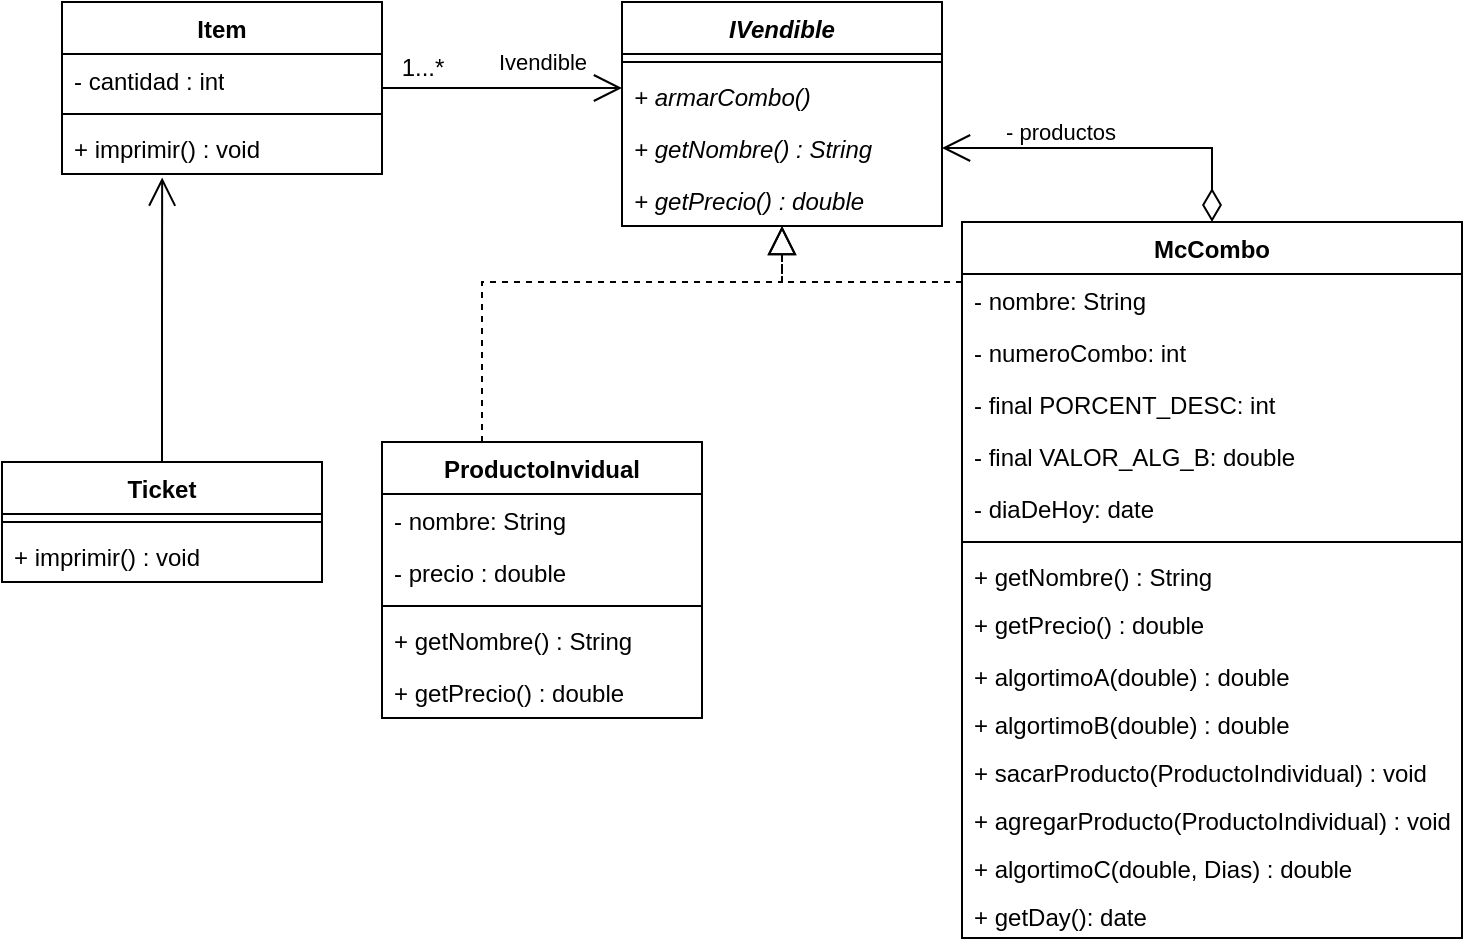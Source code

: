 <mxfile version="24.5.5" type="device" pages="5">
  <diagram id="mw4ffIFNZqKdfnFcyocO" name="Diagrama de Clases">
    <mxGraphModel dx="1978" dy="-1204" grid="1" gridSize="10" guides="1" tooltips="1" connect="1" arrows="1" fold="1" page="1" pageScale="1" pageWidth="850" pageHeight="1100" math="0" shadow="0">
      <root>
        <mxCell id="0" />
        <mxCell id="1" parent="0" />
        <mxCell id="xjZ7Yrpsohn3u_VT7wjx-1" value="ProductoInvidual" style="swimlane;fontStyle=1;align=center;verticalAlign=top;childLayout=stackLayout;horizontal=1;startSize=26;horizontalStack=0;resizeParent=1;resizeParentMax=0;resizeLast=0;collapsible=1;marginBottom=0;whiteSpace=wrap;html=1;" vertex="1" parent="1">
          <mxGeometry x="230" y="2450" width="160" height="138" as="geometry" />
        </mxCell>
        <mxCell id="xjZ7Yrpsohn3u_VT7wjx-2" value="- nombre: String" style="text;strokeColor=none;fillColor=none;align=left;verticalAlign=top;spacingLeft=4;spacingRight=4;overflow=hidden;rotatable=0;points=[[0,0.5],[1,0.5]];portConstraint=eastwest;whiteSpace=wrap;html=1;" vertex="1" parent="xjZ7Yrpsohn3u_VT7wjx-1">
          <mxGeometry y="26" width="160" height="26" as="geometry" />
        </mxCell>
        <mxCell id="xjZ7Yrpsohn3u_VT7wjx-3" value="- precio : double" style="text;strokeColor=none;fillColor=none;align=left;verticalAlign=top;spacingLeft=4;spacingRight=4;overflow=hidden;rotatable=0;points=[[0,0.5],[1,0.5]];portConstraint=eastwest;whiteSpace=wrap;html=1;" vertex="1" parent="xjZ7Yrpsohn3u_VT7wjx-1">
          <mxGeometry y="52" width="160" height="26" as="geometry" />
        </mxCell>
        <mxCell id="xjZ7Yrpsohn3u_VT7wjx-4" value="" style="line;strokeWidth=1;fillColor=none;align=left;verticalAlign=middle;spacingTop=-1;spacingLeft=3;spacingRight=3;rotatable=0;labelPosition=right;points=[];portConstraint=eastwest;strokeColor=inherit;" vertex="1" parent="xjZ7Yrpsohn3u_VT7wjx-1">
          <mxGeometry y="78" width="160" height="8" as="geometry" />
        </mxCell>
        <mxCell id="xjZ7Yrpsohn3u_VT7wjx-5" value="+ getNombre() : String" style="text;strokeColor=none;fillColor=none;align=left;verticalAlign=top;spacingLeft=4;spacingRight=4;overflow=hidden;rotatable=0;points=[[0,0.5],[1,0.5]];portConstraint=eastwest;whiteSpace=wrap;html=1;" vertex="1" parent="xjZ7Yrpsohn3u_VT7wjx-1">
          <mxGeometry y="86" width="160" height="26" as="geometry" />
        </mxCell>
        <mxCell id="xjZ7Yrpsohn3u_VT7wjx-6" value="+ getPrecio() : double" style="text;strokeColor=none;fillColor=none;align=left;verticalAlign=top;spacingLeft=4;spacingRight=4;overflow=hidden;rotatable=0;points=[[0,0.5],[1,0.5]];portConstraint=eastwest;whiteSpace=wrap;html=1;" vertex="1" parent="xjZ7Yrpsohn3u_VT7wjx-1">
          <mxGeometry y="112" width="160" height="26" as="geometry" />
        </mxCell>
        <mxCell id="xjZ7Yrpsohn3u_VT7wjx-7" value="Ticket" style="swimlane;fontStyle=1;align=center;verticalAlign=top;childLayout=stackLayout;horizontal=1;startSize=26;horizontalStack=0;resizeParent=1;resizeParentMax=0;resizeLast=0;collapsible=1;marginBottom=0;whiteSpace=wrap;html=1;" vertex="1" parent="1">
          <mxGeometry x="40" y="2460" width="160" height="60" as="geometry" />
        </mxCell>
        <mxCell id="xjZ7Yrpsohn3u_VT7wjx-8" value="" style="line;strokeWidth=1;fillColor=none;align=left;verticalAlign=middle;spacingTop=-1;spacingLeft=3;spacingRight=3;rotatable=0;labelPosition=right;points=[];portConstraint=eastwest;strokeColor=inherit;" vertex="1" parent="xjZ7Yrpsohn3u_VT7wjx-7">
          <mxGeometry y="26" width="160" height="8" as="geometry" />
        </mxCell>
        <mxCell id="xjZ7Yrpsohn3u_VT7wjx-9" value="+ imprimir() : void" style="text;strokeColor=none;fillColor=none;align=left;verticalAlign=top;spacingLeft=4;spacingRight=4;overflow=hidden;rotatable=0;points=[[0,0.5],[1,0.5]];portConstraint=eastwest;whiteSpace=wrap;html=1;" vertex="1" parent="xjZ7Yrpsohn3u_VT7wjx-7">
          <mxGeometry y="34" width="160" height="26" as="geometry" />
        </mxCell>
        <mxCell id="xjZ7Yrpsohn3u_VT7wjx-10" value="McCombo" style="swimlane;fontStyle=1;align=center;verticalAlign=top;childLayout=stackLayout;horizontal=1;startSize=26;horizontalStack=0;resizeParent=1;resizeParentMax=0;resizeLast=0;collapsible=1;marginBottom=0;whiteSpace=wrap;html=1;" vertex="1" parent="1">
          <mxGeometry x="520" y="2340" width="250" height="358" as="geometry" />
        </mxCell>
        <mxCell id="xjZ7Yrpsohn3u_VT7wjx-11" value="- nombre: String" style="text;strokeColor=none;fillColor=none;align=left;verticalAlign=top;spacingLeft=4;spacingRight=4;overflow=hidden;rotatable=0;points=[[0,0.5],[1,0.5]];portConstraint=eastwest;whiteSpace=wrap;html=1;" vertex="1" parent="xjZ7Yrpsohn3u_VT7wjx-10">
          <mxGeometry y="26" width="250" height="26" as="geometry" />
        </mxCell>
        <mxCell id="xjZ7Yrpsohn3u_VT7wjx-12" value="- numeroCombo: int" style="text;strokeColor=none;fillColor=none;align=left;verticalAlign=top;spacingLeft=4;spacingRight=4;overflow=hidden;rotatable=0;points=[[0,0.5],[1,0.5]];portConstraint=eastwest;whiteSpace=wrap;html=1;" vertex="1" parent="xjZ7Yrpsohn3u_VT7wjx-10">
          <mxGeometry y="52" width="250" height="26" as="geometry" />
        </mxCell>
        <mxCell id="xjZ7Yrpsohn3u_VT7wjx-13" value="- final PORCENT_DESC: int" style="text;strokeColor=none;fillColor=none;align=left;verticalAlign=top;spacingLeft=4;spacingRight=4;overflow=hidden;rotatable=0;points=[[0,0.5],[1,0.5]];portConstraint=eastwest;whiteSpace=wrap;html=1;" vertex="1" parent="xjZ7Yrpsohn3u_VT7wjx-10">
          <mxGeometry y="78" width="250" height="26" as="geometry" />
        </mxCell>
        <mxCell id="xjZ7Yrpsohn3u_VT7wjx-14" value="- final VALOR_ALG_B: double" style="text;strokeColor=none;fillColor=none;align=left;verticalAlign=top;spacingLeft=4;spacingRight=4;overflow=hidden;rotatable=0;points=[[0,0.5],[1,0.5]];portConstraint=eastwest;whiteSpace=wrap;html=1;" vertex="1" parent="xjZ7Yrpsohn3u_VT7wjx-10">
          <mxGeometry y="104" width="250" height="26" as="geometry" />
        </mxCell>
        <mxCell id="xjZ7Yrpsohn3u_VT7wjx-15" value="- diaDeHoy: date" style="text;strokeColor=none;fillColor=none;align=left;verticalAlign=top;spacingLeft=4;spacingRight=4;overflow=hidden;rotatable=0;points=[[0,0.5],[1,0.5]];portConstraint=eastwest;whiteSpace=wrap;html=1;" vertex="1" parent="xjZ7Yrpsohn3u_VT7wjx-10">
          <mxGeometry y="130" width="250" height="26" as="geometry" />
        </mxCell>
        <mxCell id="xjZ7Yrpsohn3u_VT7wjx-16" value="" style="line;strokeWidth=1;fillColor=none;align=left;verticalAlign=middle;spacingTop=-1;spacingLeft=3;spacingRight=3;rotatable=0;labelPosition=right;points=[];portConstraint=eastwest;strokeColor=inherit;" vertex="1" parent="xjZ7Yrpsohn3u_VT7wjx-10">
          <mxGeometry y="156" width="250" height="8" as="geometry" />
        </mxCell>
        <mxCell id="xjZ7Yrpsohn3u_VT7wjx-17" value="+ getNombre() : String" style="text;strokeColor=none;fillColor=none;align=left;verticalAlign=top;spacingLeft=4;spacingRight=4;overflow=hidden;rotatable=0;points=[[0,0.5],[1,0.5]];portConstraint=eastwest;whiteSpace=wrap;html=1;" vertex="1" parent="xjZ7Yrpsohn3u_VT7wjx-10">
          <mxGeometry y="164" width="250" height="24" as="geometry" />
        </mxCell>
        <mxCell id="xjZ7Yrpsohn3u_VT7wjx-18" value="+ getPrecio() : double" style="text;strokeColor=none;fillColor=none;align=left;verticalAlign=top;spacingLeft=4;spacingRight=4;overflow=hidden;rotatable=0;points=[[0,0.5],[1,0.5]];portConstraint=eastwest;whiteSpace=wrap;html=1;" vertex="1" parent="xjZ7Yrpsohn3u_VT7wjx-10">
          <mxGeometry y="188" width="250" height="26" as="geometry" />
        </mxCell>
        <mxCell id="xjZ7Yrpsohn3u_VT7wjx-19" value="+ algortimoA(double) : double" style="text;strokeColor=none;fillColor=none;align=left;verticalAlign=top;spacingLeft=4;spacingRight=4;overflow=hidden;rotatable=0;points=[[0,0.5],[1,0.5]];portConstraint=eastwest;whiteSpace=wrap;html=1;" vertex="1" parent="xjZ7Yrpsohn3u_VT7wjx-10">
          <mxGeometry y="214" width="250" height="24" as="geometry" />
        </mxCell>
        <mxCell id="xjZ7Yrpsohn3u_VT7wjx-20" value="+ algortimoB(double) : double" style="text;strokeColor=none;fillColor=none;align=left;verticalAlign=top;spacingLeft=4;spacingRight=4;overflow=hidden;rotatable=0;points=[[0,0.5],[1,0.5]];portConstraint=eastwest;whiteSpace=wrap;html=1;" vertex="1" parent="xjZ7Yrpsohn3u_VT7wjx-10">
          <mxGeometry y="238" width="250" height="24" as="geometry" />
        </mxCell>
        <mxCell id="xjZ7Yrpsohn3u_VT7wjx-21" value="+ sacarProducto(ProductoIndividual) : void" style="text;strokeColor=none;fillColor=none;align=left;verticalAlign=top;spacingLeft=4;spacingRight=4;overflow=hidden;rotatable=0;points=[[0,0.5],[1,0.5]];portConstraint=eastwest;whiteSpace=wrap;html=1;" vertex="1" parent="xjZ7Yrpsohn3u_VT7wjx-10">
          <mxGeometry y="262" width="250" height="24" as="geometry" />
        </mxCell>
        <mxCell id="xjZ7Yrpsohn3u_VT7wjx-22" value="+ agregarProducto(ProductoIndividual) : void" style="text;strokeColor=none;fillColor=none;align=left;verticalAlign=top;spacingLeft=4;spacingRight=4;overflow=hidden;rotatable=0;points=[[0,0.5],[1,0.5]];portConstraint=eastwest;whiteSpace=wrap;html=1;" vertex="1" parent="xjZ7Yrpsohn3u_VT7wjx-10">
          <mxGeometry y="286" width="250" height="24" as="geometry" />
        </mxCell>
        <mxCell id="xjZ7Yrpsohn3u_VT7wjx-23" value="+ algortimoC(double, Dias) : double" style="text;strokeColor=none;fillColor=none;align=left;verticalAlign=top;spacingLeft=4;spacingRight=4;overflow=hidden;rotatable=0;points=[[0,0.5],[1,0.5]];portConstraint=eastwest;whiteSpace=wrap;html=1;" vertex="1" parent="xjZ7Yrpsohn3u_VT7wjx-10">
          <mxGeometry y="310" width="250" height="24" as="geometry" />
        </mxCell>
        <mxCell id="xjZ7Yrpsohn3u_VT7wjx-24" value="+ getDay(): date" style="text;strokeColor=none;fillColor=none;align=left;verticalAlign=top;spacingLeft=4;spacingRight=4;overflow=hidden;rotatable=0;points=[[0,0.5],[1,0.5]];portConstraint=eastwest;whiteSpace=wrap;html=1;" vertex="1" parent="xjZ7Yrpsohn3u_VT7wjx-10">
          <mxGeometry y="334" width="250" height="24" as="geometry" />
        </mxCell>
        <mxCell id="xjZ7Yrpsohn3u_VT7wjx-25" value="IVendible" style="swimlane;fontStyle=3;align=center;verticalAlign=top;childLayout=stackLayout;horizontal=1;startSize=26;horizontalStack=0;resizeParent=1;resizeParentMax=0;resizeLast=0;collapsible=1;marginBottom=0;whiteSpace=wrap;html=1;" vertex="1" parent="1">
          <mxGeometry x="350" y="2230" width="160" height="112" as="geometry" />
        </mxCell>
        <mxCell id="xjZ7Yrpsohn3u_VT7wjx-26" value="" style="line;strokeWidth=1;fillColor=none;align=left;verticalAlign=middle;spacingTop=-1;spacingLeft=3;spacingRight=3;rotatable=0;labelPosition=right;points=[];portConstraint=eastwest;strokeColor=inherit;" vertex="1" parent="xjZ7Yrpsohn3u_VT7wjx-25">
          <mxGeometry y="26" width="160" height="8" as="geometry" />
        </mxCell>
        <mxCell id="xjZ7Yrpsohn3u_VT7wjx-27" value="+ armarCombo()&amp;nbsp;" style="text;strokeColor=none;fillColor=none;align=left;verticalAlign=top;spacingLeft=4;spacingRight=4;overflow=hidden;rotatable=0;points=[[0,0.5],[1,0.5]];portConstraint=eastwest;whiteSpace=wrap;html=1;fontStyle=2" vertex="1" parent="xjZ7Yrpsohn3u_VT7wjx-25">
          <mxGeometry y="34" width="160" height="26" as="geometry" />
        </mxCell>
        <mxCell id="xjZ7Yrpsohn3u_VT7wjx-28" value="+ getNombre() : String" style="text;strokeColor=none;fillColor=none;align=left;verticalAlign=top;spacingLeft=4;spacingRight=4;overflow=hidden;rotatable=0;points=[[0,0.5],[1,0.5]];portConstraint=eastwest;whiteSpace=wrap;html=1;fontStyle=2" vertex="1" parent="xjZ7Yrpsohn3u_VT7wjx-25">
          <mxGeometry y="60" width="160" height="26" as="geometry" />
        </mxCell>
        <mxCell id="xjZ7Yrpsohn3u_VT7wjx-29" value="+ getPrecio() : double" style="text;strokeColor=none;fillColor=none;align=left;verticalAlign=top;spacingLeft=4;spacingRight=4;overflow=hidden;rotatable=0;points=[[0,0.5],[1,0.5]];portConstraint=eastwest;whiteSpace=wrap;html=1;fontStyle=2" vertex="1" parent="xjZ7Yrpsohn3u_VT7wjx-25">
          <mxGeometry y="86" width="160" height="26" as="geometry" />
        </mxCell>
        <mxCell id="xjZ7Yrpsohn3u_VT7wjx-30" value="" style="endArrow=block;dashed=1;endFill=0;endSize=12;html=1;rounded=0;edgeStyle=elbowEdgeStyle;elbow=vertical;" edge="1" parent="1" source="xjZ7Yrpsohn3u_VT7wjx-1" target="xjZ7Yrpsohn3u_VT7wjx-25">
          <mxGeometry width="160" relative="1" as="geometry">
            <mxPoint x="310" y="2600" as="sourcePoint" />
            <mxPoint x="470" y="2600" as="targetPoint" />
            <Array as="points">
              <mxPoint x="280" y="2370" />
            </Array>
          </mxGeometry>
        </mxCell>
        <mxCell id="xjZ7Yrpsohn3u_VT7wjx-31" value="" style="endArrow=block;dashed=1;endFill=0;endSize=12;html=1;rounded=0;edgeStyle=elbowEdgeStyle;elbow=vertical;" edge="1" parent="1" source="xjZ7Yrpsohn3u_VT7wjx-10" target="xjZ7Yrpsohn3u_VT7wjx-25">
          <mxGeometry width="160" relative="1" as="geometry">
            <mxPoint x="299" y="2640" as="sourcePoint" />
            <mxPoint x="381" y="2496" as="targetPoint" />
            <Array as="points">
              <mxPoint x="600" y="2370" />
            </Array>
          </mxGeometry>
        </mxCell>
        <mxCell id="xjZ7Yrpsohn3u_VT7wjx-32" value="" style="endArrow=open;endFill=1;endSize=12;html=1;rounded=0;edgeStyle=elbowEdgeStyle;elbow=vertical;" edge="1" parent="1" source="xjZ7Yrpsohn3u_VT7wjx-34" target="xjZ7Yrpsohn3u_VT7wjx-25">
          <mxGeometry width="160" relative="1" as="geometry">
            <mxPoint x="410" y="2310" as="sourcePoint" />
            <mxPoint x="470" y="2600" as="targetPoint" />
          </mxGeometry>
        </mxCell>
        <mxCell id="xjZ7Yrpsohn3u_VT7wjx-33" value="Ivendible" style="edgeLabel;html=1;align=center;verticalAlign=middle;resizable=0;points=[];" connectable="0" vertex="1" parent="xjZ7Yrpsohn3u_VT7wjx-32">
          <mxGeometry x="-0.121" y="1" relative="1" as="geometry">
            <mxPoint x="27" y="-12" as="offset" />
          </mxGeometry>
        </mxCell>
        <mxCell id="xjZ7Yrpsohn3u_VT7wjx-34" value="Item" style="swimlane;fontStyle=1;align=center;verticalAlign=top;childLayout=stackLayout;horizontal=1;startSize=26;horizontalStack=0;resizeParent=1;resizeParentMax=0;resizeLast=0;collapsible=1;marginBottom=0;whiteSpace=wrap;html=1;" vertex="1" parent="1">
          <mxGeometry x="70" y="2230" width="160" height="86" as="geometry" />
        </mxCell>
        <mxCell id="xjZ7Yrpsohn3u_VT7wjx-35" value="- cantidad : int" style="text;strokeColor=none;fillColor=none;align=left;verticalAlign=top;spacingLeft=4;spacingRight=4;overflow=hidden;rotatable=0;points=[[0,0.5],[1,0.5]];portConstraint=eastwest;whiteSpace=wrap;html=1;" vertex="1" parent="xjZ7Yrpsohn3u_VT7wjx-34">
          <mxGeometry y="26" width="160" height="26" as="geometry" />
        </mxCell>
        <mxCell id="xjZ7Yrpsohn3u_VT7wjx-36" value="" style="line;strokeWidth=1;fillColor=none;align=left;verticalAlign=middle;spacingTop=-1;spacingLeft=3;spacingRight=3;rotatable=0;labelPosition=right;points=[];portConstraint=eastwest;strokeColor=inherit;" vertex="1" parent="xjZ7Yrpsohn3u_VT7wjx-34">
          <mxGeometry y="52" width="160" height="8" as="geometry" />
        </mxCell>
        <mxCell id="xjZ7Yrpsohn3u_VT7wjx-37" value="+ imprimir() : void" style="text;strokeColor=none;fillColor=none;align=left;verticalAlign=top;spacingLeft=4;spacingRight=4;overflow=hidden;rotatable=0;points=[[0,0.5],[1,0.5]];portConstraint=eastwest;whiteSpace=wrap;html=1;" vertex="1" parent="xjZ7Yrpsohn3u_VT7wjx-34">
          <mxGeometry y="60" width="160" height="26" as="geometry" />
        </mxCell>
        <mxCell id="xjZ7Yrpsohn3u_VT7wjx-38" value="" style="endArrow=open;endFill=1;endSize=12;html=1;rounded=0;edgeStyle=elbowEdgeStyle;elbow=vertical;exitX=0.5;exitY=0;exitDx=0;exitDy=0;entryX=0.313;entryY=1.069;entryDx=0;entryDy=0;entryPerimeter=0;" edge="1" parent="1" source="xjZ7Yrpsohn3u_VT7wjx-7" target="xjZ7Yrpsohn3u_VT7wjx-37">
          <mxGeometry width="160" relative="1" as="geometry">
            <mxPoint x="80" y="2460" as="sourcePoint" />
            <mxPoint x="80" y="2320" as="targetPoint" />
          </mxGeometry>
        </mxCell>
        <mxCell id="xjZ7Yrpsohn3u_VT7wjx-39" value="" style="endArrow=open;html=1;endSize=12;startArrow=diamondThin;startSize=14;startFill=0;edgeStyle=orthogonalEdgeStyle;align=left;verticalAlign=bottom;rounded=0;exitX=0.5;exitY=0;exitDx=0;exitDy=0;entryX=1;entryY=0.5;entryDx=0;entryDy=0;" edge="1" parent="1" source="xjZ7Yrpsohn3u_VT7wjx-10" target="xjZ7Yrpsohn3u_VT7wjx-28">
          <mxGeometry x="-0.927" y="-10" relative="1" as="geometry">
            <mxPoint x="780" y="2420" as="sourcePoint" />
            <mxPoint x="910" y="2480" as="targetPoint" />
            <mxPoint as="offset" />
          </mxGeometry>
        </mxCell>
        <mxCell id="xjZ7Yrpsohn3u_VT7wjx-40" value="- productos" style="edgeLabel;html=1;align=center;verticalAlign=middle;resizable=0;points=[];" connectable="0" vertex="1" parent="xjZ7Yrpsohn3u_VT7wjx-39">
          <mxGeometry x="0.316" y="2" relative="1" as="geometry">
            <mxPoint y="-10" as="offset" />
          </mxGeometry>
        </mxCell>
        <mxCell id="xjZ7Yrpsohn3u_VT7wjx-41" value="1...*" style="text;html=1;align=center;verticalAlign=middle;resizable=0;points=[];autosize=1;strokeColor=none;fillColor=none;" vertex="1" parent="1">
          <mxGeometry x="230" y="2248" width="40" height="30" as="geometry" />
        </mxCell>
      </root>
    </mxGraphModel>
  </diagram>
  <diagram id="UFkZIsucqXWWr6MJO_Cz" name="Primera Parte">
    <mxGraphModel dx="2720" dy="1370" grid="1" gridSize="10" guides="1" tooltips="1" connect="1" arrows="1" fold="1" page="1" pageScale="1" pageWidth="850" pageHeight="1100" math="0" shadow="0">
      <root>
        <mxCell id="0" />
        <mxCell id="1" parent="0" />
        <mxCell id="3nsHsGW6E6FXacFxF8tI-37" value="Ticket" style="shape=umlLifeline;perimeter=lifelinePerimeter;whiteSpace=wrap;html=1;container=1;dropTarget=0;collapsible=0;recursiveResize=0;outlineConnect=0;portConstraint=eastwest;newEdgeStyle={&quot;curved&quot;:0,&quot;rounded&quot;:0};" vertex="1" parent="1">
          <mxGeometry x="80" y="40" width="100" height="560" as="geometry" />
        </mxCell>
        <mxCell id="3nsHsGW6E6FXacFxF8tI-38" value="" style="html=1;points=[[0,0,0,0,5],[0,1,0,0,-5],[1,0,0,0,5],[1,1,0,0,-5]];perimeter=orthogonalPerimeter;outlineConnect=0;targetShapes=umlLifeline;portConstraint=eastwest;newEdgeStyle={&quot;curved&quot;:0,&quot;rounded&quot;:0};" vertex="1" parent="3nsHsGW6E6FXacFxF8tI-37">
          <mxGeometry x="45" y="80" width="10" height="460" as="geometry" />
        </mxCell>
        <mxCell id="3nsHsGW6E6FXacFxF8tI-39" value="imprimir()" style="html=1;verticalAlign=bottom;endArrow=block;curved=0;rounded=0;entryX=0;entryY=0;entryDx=0;entryDy=5;" edge="1" parent="3nsHsGW6E6FXacFxF8tI-37" target="3nsHsGW6E6FXacFxF8tI-38">
          <mxGeometry relative="1" as="geometry">
            <mxPoint x="-40" y="85" as="sourcePoint" />
          </mxGeometry>
        </mxCell>
        <mxCell id="3nsHsGW6E6FXacFxF8tI-40" value="" style="html=1;verticalAlign=bottom;endArrow=open;dashed=1;endSize=8;curved=0;rounded=0;exitX=0;exitY=1;exitDx=0;exitDy=-5;" edge="1" parent="3nsHsGW6E6FXacFxF8tI-37" source="3nsHsGW6E6FXacFxF8tI-38">
          <mxGeometry relative="1" as="geometry">
            <mxPoint x="-40" y="535" as="targetPoint" />
          </mxGeometry>
        </mxCell>
        <mxCell id="3nsHsGW6E6FXacFxF8tI-41" value="&lt;span style=&quot;font-weight: 700;&quot;&gt;It&lt;/span&gt;&lt;span style=&quot;font-weight: 700; background-color: initial;&quot;&gt;em&lt;/span&gt;" style="shape=umlLifeline;perimeter=lifelinePerimeter;whiteSpace=wrap;html=1;container=1;dropTarget=0;collapsible=0;recursiveResize=0;outlineConnect=0;portConstraint=eastwest;newEdgeStyle={&quot;curved&quot;:0,&quot;rounded&quot;:0};" vertex="1" parent="1">
          <mxGeometry x="200" y="40" width="100" height="560" as="geometry" />
        </mxCell>
        <mxCell id="3nsHsGW6E6FXacFxF8tI-42" value="" style="html=1;points=[[0,0,0,0,5],[0,1,0,0,-5],[1,0,0,0,5],[1,1,0,0,-5]];perimeter=orthogonalPerimeter;outlineConnect=0;targetShapes=umlLifeline;portConstraint=eastwest;newEdgeStyle={&quot;curved&quot;:0,&quot;rounded&quot;:0};" vertex="1" parent="3nsHsGW6E6FXacFxF8tI-41">
          <mxGeometry x="45" y="100" width="10" height="420" as="geometry" />
        </mxCell>
        <mxCell id="3nsHsGW6E6FXacFxF8tI-43" value="&lt;span style=&quot;font-weight: 700;&quot;&gt;Mc Combo 1&lt;/span&gt;" style="shape=umlLifeline;perimeter=lifelinePerimeter;whiteSpace=wrap;html=1;container=1;dropTarget=0;collapsible=0;recursiveResize=0;outlineConnect=0;portConstraint=eastwest;newEdgeStyle={&quot;curved&quot;:0,&quot;rounded&quot;:0};" vertex="1" parent="1">
          <mxGeometry x="325" y="40" width="100" height="560" as="geometry" />
        </mxCell>
        <mxCell id="3nsHsGW6E6FXacFxF8tI-44" value="" style="html=1;points=[[0,0,0,0,5],[0,1,0,0,-5],[1,0,0,0,5],[1,1,0,0,-5]];perimeter=orthogonalPerimeter;outlineConnect=0;targetShapes=umlLifeline;portConstraint=eastwest;newEdgeStyle={&quot;curved&quot;:0,&quot;rounded&quot;:0};" vertex="1" parent="3nsHsGW6E6FXacFxF8tI-43">
          <mxGeometry x="45" y="120" width="10" height="40" as="geometry" />
        </mxCell>
        <mxCell id="3nsHsGW6E6FXacFxF8tI-45" value="" style="html=1;points=[[0,0,0,0,5],[0,1,0,0,-5],[1,0,0,0,5],[1,1,0,0,-5]];perimeter=orthogonalPerimeter;outlineConnect=0;targetShapes=umlLifeline;portConstraint=eastwest;newEdgeStyle={&quot;curved&quot;:0,&quot;rounded&quot;:0};" vertex="1" parent="3nsHsGW6E6FXacFxF8tI-43">
          <mxGeometry x="45" y="180" width="10" height="320" as="geometry" />
        </mxCell>
        <mxCell id="3nsHsGW6E6FXacFxF8tI-46" value="getPrecio()" style="html=1;verticalAlign=bottom;endArrow=block;curved=0;rounded=0;entryX=0;entryY=0;entryDx=0;entryDy=5;" edge="1" parent="3nsHsGW6E6FXacFxF8tI-43" target="3nsHsGW6E6FXacFxF8tI-45">
          <mxGeometry relative="1" as="geometry">
            <mxPoint x="-70" y="185" as="sourcePoint" />
          </mxGeometry>
        </mxCell>
        <mxCell id="3nsHsGW6E6FXacFxF8tI-47" value="" style="html=1;points=[[0,0,0,0,5],[0,1,0,0,-5],[1,0,0,0,5],[1,1,0,0,-5]];perimeter=orthogonalPerimeter;outlineConnect=0;targetShapes=umlLifeline;portConstraint=eastwest;newEdgeStyle={&quot;curved&quot;:0,&quot;rounded&quot;:0};" vertex="1" parent="3nsHsGW6E6FXacFxF8tI-43">
          <mxGeometry x="50" y="403.03" width="10" height="40" as="geometry" />
        </mxCell>
        <mxCell id="3nsHsGW6E6FXacFxF8tI-48" value="hacerDescuento(subtotal)" style="html=1;align=left;spacingLeft=2;endArrow=block;rounded=0;edgeStyle=orthogonalEdgeStyle;curved=0;rounded=0;" edge="1" parent="3nsHsGW6E6FXacFxF8tI-43" target="3nsHsGW6E6FXacFxF8tI-47">
          <mxGeometry x="0.012" relative="1" as="geometry">
            <mxPoint x="55" y="383.03" as="sourcePoint" />
            <Array as="points">
              <mxPoint x="85" y="413.03" />
            </Array>
            <mxPoint as="offset" />
          </mxGeometry>
        </mxCell>
        <mxCell id="3nsHsGW6E6FXacFxF8tI-49" value="&lt;b&gt;Hamburguesa&lt;/b&gt;" style="shape=umlLifeline;perimeter=lifelinePerimeter;whiteSpace=wrap;html=1;container=1;dropTarget=0;collapsible=0;recursiveResize=0;outlineConnect=0;portConstraint=eastwest;newEdgeStyle={&quot;curved&quot;:0,&quot;rounded&quot;:0};" vertex="1" parent="1">
          <mxGeometry x="450" y="40" width="100" height="560" as="geometry" />
        </mxCell>
        <mxCell id="3nsHsGW6E6FXacFxF8tI-50" value="" style="html=1;points=[[0,0,0,0,5],[0,1,0,0,-5],[1,0,0,0,5],[1,1,0,0,-5]];perimeter=orthogonalPerimeter;outlineConnect=0;targetShapes=umlLifeline;portConstraint=eastwest;newEdgeStyle={&quot;curved&quot;:0,&quot;rounded&quot;:0};" vertex="1" parent="3nsHsGW6E6FXacFxF8tI-49">
          <mxGeometry x="45" y="200" width="10" height="40" as="geometry" />
        </mxCell>
        <mxCell id="3nsHsGW6E6FXacFxF8tI-51" value="" style="html=1;verticalAlign=bottom;endArrow=open;dashed=1;endSize=8;curved=0;rounded=0;" edge="1" parent="1">
          <mxGeometry relative="1" as="geometry">
            <mxPoint x="380" y="275" as="targetPoint" />
            <mxPoint x="495" y="275" as="sourcePoint" />
          </mxGeometry>
        </mxCell>
        <mxCell id="3nsHsGW6E6FXacFxF8tI-52" value="subtotal += precio" style="edgeLabel;html=1;align=center;verticalAlign=middle;resizable=0;points=[];" connectable="0" vertex="1" parent="3nsHsGW6E6FXacFxF8tI-51">
          <mxGeometry x="-0.207" y="-1" relative="1" as="geometry">
            <mxPoint x="-14" y="-7" as="offset" />
          </mxGeometry>
        </mxCell>
        <mxCell id="3nsHsGW6E6FXacFxF8tI-53" value="&lt;b&gt;Papas&lt;/b&gt;" style="shape=umlLifeline;perimeter=lifelinePerimeter;whiteSpace=wrap;html=1;container=1;dropTarget=0;collapsible=0;recursiveResize=0;outlineConnect=0;portConstraint=eastwest;newEdgeStyle={&quot;curved&quot;:0,&quot;rounded&quot;:0};" vertex="1" parent="1">
          <mxGeometry x="580" y="40" width="100" height="560" as="geometry" />
        </mxCell>
        <mxCell id="3nsHsGW6E6FXacFxF8tI-54" value="" style="html=1;points=[[0,0,0,0,5],[0,1,0,0,-5],[1,0,0,0,5],[1,1,0,0,-5]];perimeter=orthogonalPerimeter;outlineConnect=0;targetShapes=umlLifeline;portConstraint=eastwest;newEdgeStyle={&quot;curved&quot;:0,&quot;rounded&quot;:0};" vertex="1" parent="3nsHsGW6E6FXacFxF8tI-53">
          <mxGeometry x="45" y="260" width="10" height="40" as="geometry" />
        </mxCell>
        <mxCell id="3nsHsGW6E6FXacFxF8tI-55" value="" style="html=1;verticalAlign=bottom;endArrow=open;dashed=1;endSize=8;curved=0;rounded=0;" edge="1" parent="1" target="3nsHsGW6E6FXacFxF8tI-45">
          <mxGeometry relative="1" as="geometry">
            <mxPoint x="510" y="335" as="targetPoint" />
            <mxPoint x="625" y="335" as="sourcePoint" />
          </mxGeometry>
        </mxCell>
        <mxCell id="3nsHsGW6E6FXacFxF8tI-56" value="subtotal +=&amp;nbsp;precio" style="edgeLabel;html=1;align=center;verticalAlign=middle;resizable=0;points=[];" connectable="0" vertex="1" parent="3nsHsGW6E6FXacFxF8tI-55">
          <mxGeometry x="-0.207" y="-1" relative="1" as="geometry">
            <mxPoint x="-14" y="-7" as="offset" />
          </mxGeometry>
        </mxCell>
        <mxCell id="3nsHsGW6E6FXacFxF8tI-57" value="&lt;b&gt;Gaseosa&lt;/b&gt;" style="shape=umlLifeline;perimeter=lifelinePerimeter;whiteSpace=wrap;html=1;container=1;dropTarget=0;collapsible=0;recursiveResize=0;outlineConnect=0;portConstraint=eastwest;newEdgeStyle={&quot;curved&quot;:0,&quot;rounded&quot;:0};" vertex="1" parent="1">
          <mxGeometry x="710" y="40" width="100" height="560" as="geometry" />
        </mxCell>
        <mxCell id="3nsHsGW6E6FXacFxF8tI-58" value="" style="html=1;points=[[0,0,0,0,5],[0,1,0,0,-5],[1,0,0,0,5],[1,1,0,0,-5]];perimeter=orthogonalPerimeter;outlineConnect=0;targetShapes=umlLifeline;portConstraint=eastwest;newEdgeStyle={&quot;curved&quot;:0,&quot;rounded&quot;:0};" vertex="1" parent="3nsHsGW6E6FXacFxF8tI-57">
          <mxGeometry x="45" y="320" width="10" height="40" as="geometry" />
        </mxCell>
        <mxCell id="3nsHsGW6E6FXacFxF8tI-59" value="getPrecio()" style="html=1;verticalAlign=bottom;endArrow=block;curved=0;rounded=0;" edge="1" parent="1">
          <mxGeometry relative="1" as="geometry">
            <mxPoint x="380" y="366" as="sourcePoint" />
            <mxPoint x="755" y="366" as="targetPoint" />
          </mxGeometry>
        </mxCell>
        <mxCell id="3nsHsGW6E6FXacFxF8tI-60" value="" style="html=1;verticalAlign=bottom;endArrow=open;dashed=1;endSize=8;curved=0;rounded=0;" edge="1" parent="1" target="3nsHsGW6E6FXacFxF8tI-43">
          <mxGeometry relative="1" as="geometry">
            <mxPoint x="640" y="395" as="targetPoint" />
            <mxPoint x="755" y="395" as="sourcePoint" />
          </mxGeometry>
        </mxCell>
        <mxCell id="3nsHsGW6E6FXacFxF8tI-61" value="subtotal +=&amp;nbsp;precio" style="edgeLabel;html=1;align=center;verticalAlign=middle;resizable=0;points=[];" connectable="0" vertex="1" parent="3nsHsGW6E6FXacFxF8tI-60">
          <mxGeometry x="-0.207" y="-1" relative="1" as="geometry">
            <mxPoint x="-14" y="-7" as="offset" />
          </mxGeometry>
        </mxCell>
        <mxCell id="3nsHsGW6E6FXacFxF8tI-62" value="getPrecio" style="html=1;align=left;spacingLeft=2;endArrow=block;rounded=0;edgeStyle=orthogonalEdgeStyle;curved=0;rounded=0;dashed=1;" edge="1" parent="1">
          <mxGeometry relative="1" as="geometry">
            <mxPoint x="385" y="475.03" as="sourcePoint" />
            <Array as="points">
              <mxPoint x="415" y="475" />
              <mxPoint x="415" y="505" />
            </Array>
            <mxPoint x="390" y="505" as="targetPoint" />
          </mxGeometry>
        </mxCell>
        <mxCell id="3nsHsGW6E6FXacFxF8tI-63" value="&lt;span style=&quot;text-align: left;&quot;&gt;Total&lt;/span&gt;" style="edgeLabel;html=1;align=center;verticalAlign=middle;resizable=0;points=[];" connectable="0" vertex="1" parent="1">
          <mxGeometry x="200" y="550" as="geometry">
            <mxPoint x="-116" y="6" as="offset" />
          </mxGeometry>
        </mxCell>
        <mxCell id="3nsHsGW6E6FXacFxF8tI-64" value="" style="html=1;verticalAlign=bottom;endArrow=open;dashed=1;endSize=8;curved=0;rounded=0;exitX=0;exitY=1;exitDx=0;exitDy=-5;" edge="1" parent="1">
          <mxGeometry relative="1" as="geometry">
            <mxPoint x="260" y="530" as="targetPoint" />
            <mxPoint x="375" y="530" as="sourcePoint" />
          </mxGeometry>
        </mxCell>
        <mxCell id="3nsHsGW6E6FXacFxF8tI-65" value="total = getPrecio * cant" style="edgeLabel;html=1;align=center;verticalAlign=middle;resizable=0;points=[];" connectable="0" vertex="1" parent="3nsHsGW6E6FXacFxF8tI-64">
          <mxGeometry x="-0.061" y="-9" relative="1" as="geometry">
            <mxPoint x="-8" y="-1" as="offset" />
          </mxGeometry>
        </mxCell>
        <mxCell id="3nsHsGW6E6FXacFxF8tI-66" value="imprimir()" style="html=1;verticalAlign=bottom;endArrow=block;curved=0;rounded=0;" edge="1" parent="1" source="3nsHsGW6E6FXacFxF8tI-38">
          <mxGeometry relative="1" as="geometry">
            <mxPoint x="140" y="150" as="sourcePoint" />
            <mxPoint x="240" y="150" as="targetPoint" />
          </mxGeometry>
        </mxCell>
        <mxCell id="3nsHsGW6E6FXacFxF8tI-67" value="" style="html=1;verticalAlign=bottom;endArrow=open;dashed=1;endSize=8;curved=0;rounded=0;" edge="1" parent="1">
          <mxGeometry relative="1" as="geometry">
            <mxPoint x="140" y="539" as="targetPoint" />
            <mxPoint x="240" y="540" as="sourcePoint" />
          </mxGeometry>
        </mxCell>
        <mxCell id="3nsHsGW6E6FXacFxF8tI-68" value="getPrecio()" style="html=1;verticalAlign=bottom;endArrow=block;curved=0;rounded=0;" edge="1" parent="1" target="3nsHsGW6E6FXacFxF8tI-54">
          <mxGeometry relative="1" as="geometry">
            <mxPoint x="381" y="305" as="sourcePoint" />
            <mxPoint x="631" y="305" as="targetPoint" />
          </mxGeometry>
        </mxCell>
        <mxCell id="3nsHsGW6E6FXacFxF8tI-69" value="" style="html=1;verticalAlign=bottom;endArrow=open;dashed=1;endSize=8;curved=0;rounded=0;exitX=0;exitY=1;exitDx=0;exitDy=-5;exitPerimeter=0;" edge="1" parent="1" source="3nsHsGW6E6FXacFxF8tI-44" target="3nsHsGW6E6FXacFxF8tI-42">
          <mxGeometry relative="1" as="geometry">
            <mxPoint x="260" y="200" as="targetPoint" />
            <mxPoint x="375" y="200" as="sourcePoint" />
          </mxGeometry>
        </mxCell>
        <mxCell id="3nsHsGW6E6FXacFxF8tI-70" value="&quot;Chombo 1&quot;" style="edgeLabel;html=1;align=center;verticalAlign=middle;resizable=0;points=[];" connectable="0" vertex="1" parent="3nsHsGW6E6FXacFxF8tI-69">
          <mxGeometry x="-0.207" y="-1" relative="1" as="geometry">
            <mxPoint x="-14" y="-7" as="offset" />
          </mxGeometry>
        </mxCell>
        <mxCell id="3nsHsGW6E6FXacFxF8tI-71" value="getPrecio()" style="html=1;verticalAlign=bottom;endArrow=block;curved=0;rounded=0;" edge="1" parent="1" source="3nsHsGW6E6FXacFxF8tI-45">
          <mxGeometry relative="1" as="geometry">
            <mxPoint x="385" y="250" as="sourcePoint" />
            <mxPoint x="490" y="250" as="targetPoint" />
          </mxGeometry>
        </mxCell>
        <mxCell id="3nsHsGW6E6FXacFxF8tI-72" value="getNombre()" style="html=1;verticalAlign=bottom;endArrow=block;curved=0;rounded=0;" edge="1" parent="1" source="3nsHsGW6E6FXacFxF8tI-42">
          <mxGeometry x="0.009" relative="1" as="geometry">
            <mxPoint x="260" y="170" as="sourcePoint" />
            <mxPoint as="offset" />
            <mxPoint x="370" y="170" as="targetPoint" />
          </mxGeometry>
        </mxCell>
      </root>
    </mxGraphModel>
  </diagram>
  <diagram id="BhM6vHvPuD4JbGqitnjw" name="Segunda Parte">
    <mxGraphModel dx="1554" dy="-317" grid="1" gridSize="10" guides="1" tooltips="1" connect="1" arrows="1" fold="1" page="1" pageScale="1" pageWidth="850" pageHeight="1100" math="0" shadow="0">
      <root>
        <mxCell id="0" />
        <mxCell id="1" parent="0" />
        <mxCell id="y6_ZOf6MYNE9Kak7Dsgw-1" value="Object" style="html=1;whiteSpace=wrap;" vertex="1" parent="1">
          <mxGeometry x="480" y="1120" width="100" height="40" as="geometry" />
        </mxCell>
        <mxCell id="y6_ZOf6MYNE9Kak7Dsgw-2" value="Ticket" style="shape=umlLifeline;perimeter=lifelinePerimeter;whiteSpace=wrap;html=1;container=1;dropTarget=0;collapsible=0;recursiveResize=0;outlineConnect=0;portConstraint=eastwest;newEdgeStyle={&quot;edgeStyle&quot;:&quot;elbowEdgeStyle&quot;,&quot;elbow&quot;:&quot;vertical&quot;,&quot;curved&quot;:0,&quot;rounded&quot;:0};" vertex="1" parent="1">
          <mxGeometry x="90" y="1130" width="100" height="540" as="geometry" />
        </mxCell>
        <mxCell id="y6_ZOf6MYNE9Kak7Dsgw-3" value="" style="html=1;points=[];perimeter=orthogonalPerimeter;outlineConnect=0;targetShapes=umlLifeline;portConstraint=eastwest;newEdgeStyle={&quot;edgeStyle&quot;:&quot;elbowEdgeStyle&quot;,&quot;elbow&quot;:&quot;vertical&quot;,&quot;curved&quot;:0,&quot;rounded&quot;:0};" vertex="1" parent="y6_ZOf6MYNE9Kak7Dsgw-2">
          <mxGeometry x="45" y="80.33" width="10" height="429.67" as="geometry" />
        </mxCell>
        <mxCell id="y6_ZOf6MYNE9Kak7Dsgw-4" value="imprimir()" style="html=1;verticalAlign=bottom;endArrow=block;edgeStyle=elbowEdgeStyle;elbow=vertical;curved=0;rounded=0;" edge="1" parent="y6_ZOf6MYNE9Kak7Dsgw-2" target="y6_ZOf6MYNE9Kak7Dsgw-3">
          <mxGeometry relative="1" as="geometry">
            <mxPoint x="-80" y="80" as="sourcePoint" />
          </mxGeometry>
        </mxCell>
        <mxCell id="y6_ZOf6MYNE9Kak7Dsgw-5" value="" style="html=1;verticalAlign=bottom;endArrow=open;dashed=1;endSize=8;edgeStyle=elbowEdgeStyle;elbow=vertical;curved=0;rounded=0;" edge="1" parent="y6_ZOf6MYNE9Kak7Dsgw-2" source="y6_ZOf6MYNE9Kak7Dsgw-3">
          <mxGeometry relative="1" as="geometry">
            <mxPoint x="-80" y="510" as="targetPoint" />
            <Array as="points">
              <mxPoint x="20" y="510" />
            </Array>
          </mxGeometry>
        </mxCell>
        <mxCell id="y6_ZOf6MYNE9Kak7Dsgw-6" value="Item" style="shape=umlLifeline;perimeter=lifelinePerimeter;whiteSpace=wrap;html=1;container=1;dropTarget=0;collapsible=0;recursiveResize=0;outlineConnect=0;portConstraint=eastwest;newEdgeStyle={&quot;edgeStyle&quot;:&quot;elbowEdgeStyle&quot;,&quot;elbow&quot;:&quot;vertical&quot;,&quot;curved&quot;:0,&quot;rounded&quot;:0};" vertex="1" parent="1">
          <mxGeometry x="220" y="1130" width="100" height="540" as="geometry" />
        </mxCell>
        <mxCell id="y6_ZOf6MYNE9Kak7Dsgw-7" value="" style="html=1;points=[];perimeter=orthogonalPerimeter;outlineConnect=0;targetShapes=umlLifeline;portConstraint=eastwest;newEdgeStyle={&quot;edgeStyle&quot;:&quot;elbowEdgeStyle&quot;,&quot;elbow&quot;:&quot;vertical&quot;,&quot;curved&quot;:0,&quot;rounded&quot;:0};" vertex="1" parent="y6_ZOf6MYNE9Kak7Dsgw-6">
          <mxGeometry x="45" y="100" width="10" height="390" as="geometry" />
        </mxCell>
        <mxCell id="y6_ZOf6MYNE9Kak7Dsgw-8" value="" style="html=1;verticalAlign=bottom;endArrow=open;dashed=1;endSize=8;edgeStyle=elbowEdgeStyle;elbow=vertical;curved=0;rounded=0;" edge="1" parent="1" source="y6_ZOf6MYNE9Kak7Dsgw-7" target="y6_ZOf6MYNE9Kak7Dsgw-3">
          <mxGeometry relative="1" as="geometry">
            <mxPoint x="140" y="1640" as="targetPoint" />
            <Array as="points">
              <mxPoint x="180" y="1620" />
              <mxPoint x="240" y="1640" />
            </Array>
          </mxGeometry>
        </mxCell>
        <mxCell id="y6_ZOf6MYNE9Kak7Dsgw-9" value="imprimir()" style="html=1;verticalAlign=bottom;endArrow=block;edgeStyle=elbowEdgeStyle;elbow=vertical;curved=0;rounded=0;" edge="1" parent="1" source="y6_ZOf6MYNE9Kak7Dsgw-3" target="y6_ZOf6MYNE9Kak7Dsgw-7">
          <mxGeometry relative="1" as="geometry">
            <mxPoint x="140" y="1210" as="sourcePoint" />
            <Array as="points">
              <mxPoint x="220" y="1230" />
            </Array>
          </mxGeometry>
        </mxCell>
        <mxCell id="y6_ZOf6MYNE9Kak7Dsgw-10" value="SuperMcChombo" style="shape=umlLifeline;perimeter=lifelinePerimeter;whiteSpace=wrap;html=1;container=1;dropTarget=0;collapsible=0;recursiveResize=0;outlineConnect=0;portConstraint=eastwest;newEdgeStyle={&quot;edgeStyle&quot;:&quot;elbowEdgeStyle&quot;,&quot;elbow&quot;:&quot;vertical&quot;,&quot;curved&quot;:0,&quot;rounded&quot;:0};" vertex="1" parent="1">
          <mxGeometry x="345" y="1130" width="100" height="540" as="geometry" />
        </mxCell>
        <mxCell id="y6_ZOf6MYNE9Kak7Dsgw-11" value="" style="html=1;points=[];perimeter=orthogonalPerimeter;outlineConnect=0;targetShapes=umlLifeline;portConstraint=eastwest;newEdgeStyle={&quot;edgeStyle&quot;:&quot;elbowEdgeStyle&quot;,&quot;elbow&quot;:&quot;vertical&quot;,&quot;curved&quot;:0,&quot;rounded&quot;:0};" vertex="1" parent="y6_ZOf6MYNE9Kak7Dsgw-10">
          <mxGeometry x="45" y="120" width="10" height="40" as="geometry" />
        </mxCell>
        <mxCell id="y6_ZOf6MYNE9Kak7Dsgw-12" value="" style="html=1;points=[];perimeter=orthogonalPerimeter;outlineConnect=0;targetShapes=umlLifeline;portConstraint=eastwest;newEdgeStyle={&quot;edgeStyle&quot;:&quot;elbowEdgeStyle&quot;,&quot;elbow&quot;:&quot;vertical&quot;,&quot;curved&quot;:0,&quot;rounded&quot;:0};" vertex="1" parent="y6_ZOf6MYNE9Kak7Dsgw-10">
          <mxGeometry x="45" y="200" width="10" height="270" as="geometry" />
        </mxCell>
        <mxCell id="y6_ZOf6MYNE9Kak7Dsgw-13" value="" style="html=1;points=[];perimeter=orthogonalPerimeter;outlineConnect=0;targetShapes=umlLifeline;portConstraint=eastwest;newEdgeStyle={&quot;edgeStyle&quot;:&quot;elbowEdgeStyle&quot;,&quot;elbow&quot;:&quot;vertical&quot;,&quot;curved&quot;:0,&quot;rounded&quot;:0};" vertex="1" parent="y6_ZOf6MYNE9Kak7Dsgw-10">
          <mxGeometry x="50" y="420" width="10" height="40" as="geometry" />
        </mxCell>
        <mxCell id="y6_ZOf6MYNE9Kak7Dsgw-14" value="&lt;span style=&quot;text-align: center;&quot;&gt;hacerDescuento&lt;/span&gt;(subtotal)" style="html=1;align=left;spacingLeft=2;endArrow=block;rounded=0;edgeStyle=orthogonalEdgeStyle;curved=0;rounded=0;" edge="1" parent="y6_ZOf6MYNE9Kak7Dsgw-10" source="y6_ZOf6MYNE9Kak7Dsgw-12" target="y6_ZOf6MYNE9Kak7Dsgw-13">
          <mxGeometry relative="1" as="geometry">
            <mxPoint x="35" y="200" as="sourcePoint" />
            <Array as="points">
              <mxPoint x="95" y="410" />
              <mxPoint x="95" y="440" />
            </Array>
          </mxGeometry>
        </mxCell>
        <mxCell id="y6_ZOf6MYNE9Kak7Dsgw-15" value="&quot;SuperMcChombo&quot;" style="html=1;verticalAlign=bottom;endArrow=open;dashed=1;endSize=8;edgeStyle=elbowEdgeStyle;elbow=vertical;curved=0;rounded=0;" edge="1" parent="1" source="y6_ZOf6MYNE9Kak7Dsgw-11" target="y6_ZOf6MYNE9Kak7Dsgw-7">
          <mxGeometry relative="1" as="geometry">
            <mxPoint x="270" y="1620" as="targetPoint" />
            <Array as="points">
              <mxPoint x="310" y="1290" />
              <mxPoint x="305" y="1620" />
              <mxPoint x="365" y="1640" />
            </Array>
          </mxGeometry>
        </mxCell>
        <mxCell id="y6_ZOf6MYNE9Kak7Dsgw-16" value="getNombre()" style="html=1;verticalAlign=bottom;endArrow=block;edgeStyle=elbowEdgeStyle;elbow=vertical;curved=0;rounded=0;" edge="1" parent="1" source="y6_ZOf6MYNE9Kak7Dsgw-7" target="y6_ZOf6MYNE9Kak7Dsgw-11">
          <mxGeometry relative="1" as="geometry">
            <mxPoint x="270" y="1230" as="sourcePoint" />
            <Array as="points">
              <mxPoint x="310" y="1250" />
              <mxPoint x="345" y="1230" />
            </Array>
          </mxGeometry>
        </mxCell>
        <mxCell id="y6_ZOf6MYNE9Kak7Dsgw-17" value="hacerDescuento()" style="html=1;verticalAlign=bottom;endArrow=open;dashed=1;endSize=8;edgeStyle=elbowEdgeStyle;elbow=vertical;curved=0;rounded=0;" edge="1" parent="1" source="y6_ZOf6MYNE9Kak7Dsgw-12" target="y6_ZOf6MYNE9Kak7Dsgw-7">
          <mxGeometry relative="1" as="geometry">
            <mxPoint x="280" y="1350" as="targetPoint" />
            <Array as="points">
              <mxPoint x="320" y="1600" />
              <mxPoint x="310" y="1680" />
              <mxPoint x="370" y="1700" />
            </Array>
            <mxPoint x="395" y="1350" as="sourcePoint" />
          </mxGeometry>
        </mxCell>
        <mxCell id="y6_ZOf6MYNE9Kak7Dsgw-18" value="getPrecio()" style="html=1;verticalAlign=bottom;endArrow=block;edgeStyle=elbowEdgeStyle;elbow=vertical;curved=0;rounded=0;" edge="1" parent="1" source="y6_ZOf6MYNE9Kak7Dsgw-7" target="y6_ZOf6MYNE9Kak7Dsgw-12">
          <mxGeometry relative="1" as="geometry">
            <mxPoint x="280" y="1310" as="sourcePoint" />
            <Array as="points">
              <mxPoint x="350" y="1330" />
              <mxPoint x="315" y="1310" />
              <mxPoint x="350" y="1290" />
            </Array>
            <mxPoint x="395" y="1310" as="targetPoint" />
          </mxGeometry>
        </mxCell>
        <mxCell id="y6_ZOf6MYNE9Kak7Dsgw-19" value="McChombo" style="shape=umlLifeline;perimeter=lifelinePerimeter;whiteSpace=wrap;html=1;container=1;dropTarget=0;collapsible=0;recursiveResize=0;outlineConnect=0;portConstraint=eastwest;newEdgeStyle={&quot;edgeStyle&quot;:&quot;elbowEdgeStyle&quot;,&quot;elbow&quot;:&quot;vertical&quot;,&quot;curved&quot;:0,&quot;rounded&quot;:0};" vertex="1" parent="1">
          <mxGeometry x="480" y="1130" width="100" height="540" as="geometry" />
        </mxCell>
        <mxCell id="y6_ZOf6MYNE9Kak7Dsgw-20" value="" style="html=1;points=[];perimeter=orthogonalPerimeter;outlineConnect=0;targetShapes=umlLifeline;portConstraint=eastwest;newEdgeStyle={&quot;edgeStyle&quot;:&quot;elbowEdgeStyle&quot;,&quot;elbow&quot;:&quot;vertical&quot;,&quot;curved&quot;:0,&quot;rounded&quot;:0};" vertex="1" parent="y6_ZOf6MYNE9Kak7Dsgw-19">
          <mxGeometry x="45" y="218" width="10" height="40" as="geometry" />
        </mxCell>
        <mxCell id="y6_ZOf6MYNE9Kak7Dsgw-21" value="" style="html=1;points=[];perimeter=orthogonalPerimeter;outlineConnect=0;targetShapes=umlLifeline;portConstraint=eastwest;newEdgeStyle={&quot;edgeStyle&quot;:&quot;elbowEdgeStyle&quot;,&quot;elbow&quot;:&quot;vertical&quot;,&quot;curved&quot;:0,&quot;rounded&quot;:0};" vertex="1" parent="y6_ZOf6MYNE9Kak7Dsgw-19">
          <mxGeometry x="45" y="120" width="10" height="40" as="geometry" />
        </mxCell>
        <mxCell id="y6_ZOf6MYNE9Kak7Dsgw-22" value="precio" style="html=1;verticalAlign=bottom;endArrow=open;dashed=1;endSize=8;edgeStyle=elbowEdgeStyle;elbow=vertical;curved=0;rounded=0;" edge="1" parent="1" source="y6_ZOf6MYNE9Kak7Dsgw-20" target="y6_ZOf6MYNE9Kak7Dsgw-12">
          <mxGeometry relative="1" as="geometry">
            <mxPoint x="400" y="1388" as="targetPoint" />
            <Array as="points">
              <mxPoint x="435" y="1388" />
              <mxPoint x="430" y="1718" />
              <mxPoint x="490" y="1738" />
            </Array>
          </mxGeometry>
        </mxCell>
        <mxCell id="y6_ZOf6MYNE9Kak7Dsgw-23" value="getPrecio()" style="html=1;verticalAlign=bottom;endArrow=block;edgeStyle=elbowEdgeStyle;elbow=vertical;curved=0;rounded=0;" edge="1" parent="1" source="y6_ZOf6MYNE9Kak7Dsgw-12" target="y6_ZOf6MYNE9Kak7Dsgw-20">
          <mxGeometry relative="1" as="geometry">
            <mxPoint x="400" y="1348" as="sourcePoint" />
            <Array as="points">
              <mxPoint x="435" y="1348" />
              <mxPoint x="470" y="1328" />
            </Array>
          </mxGeometry>
        </mxCell>
        <mxCell id="y6_ZOf6MYNE9Kak7Dsgw-24" value="" style="html=1;whiteSpace=wrap;fillColor=none;strokeColor=#ff0000;" vertex="1" parent="1">
          <mxGeometry x="380" y="1320" width="180" height="90" as="geometry" />
        </mxCell>
        <mxCell id="y6_ZOf6MYNE9Kak7Dsgw-25" value="Por cada producto" style="text;align=left;fontStyle=1;verticalAlign=middle;spacingLeft=3;spacingRight=3;strokeColor=none;rotatable=0;points=[[0,0.5],[1,0.5]];portConstraint=eastwest;html=1;fontColor=#ff0000;" vertex="1" parent="1">
          <mxGeometry x="560" y="1320" width="80" height="26" as="geometry" />
        </mxCell>
        <mxCell id="y6_ZOf6MYNE9Kak7Dsgw-26" value="McChombo" style="html=1;verticalAlign=bottom;endArrow=open;dashed=1;endSize=8;edgeStyle=elbowEdgeStyle;elbow=vertical;curved=0;rounded=0;" edge="1" parent="1">
          <mxGeometry relative="1" as="geometry">
            <mxPoint x="402.5" y="1290" as="targetPoint" />
            <Array as="points">
              <mxPoint x="437.5" y="1290" />
              <mxPoint x="432.5" y="1620" />
              <mxPoint x="492.5" y="1640" />
            </Array>
            <mxPoint x="517.5" y="1290" as="sourcePoint" />
            <mxPoint x="1" as="offset" />
          </mxGeometry>
        </mxCell>
        <mxCell id="y6_ZOf6MYNE9Kak7Dsgw-27" value="getNombre()" style="html=1;verticalAlign=bottom;endArrow=block;edgeStyle=elbowEdgeStyle;elbow=vertical;curved=0;rounded=0;" edge="1" parent="1" target="y6_ZOf6MYNE9Kak7Dsgw-21">
          <mxGeometry relative="1" as="geometry">
            <mxPoint x="402.5" y="1260" as="sourcePoint" />
            <Array as="points">
              <mxPoint x="437.5" y="1260" />
              <mxPoint x="472.5" y="1240" />
            </Array>
            <mxPoint x="517.5" y="1260" as="targetPoint" />
            <mxPoint as="offset" />
          </mxGeometry>
        </mxCell>
      </root>
    </mxGraphModel>
  </diagram>
  <diagram id="-PSPetef32tWDMj3_mCd" name="Cuarta Parte">
    <mxGraphModel dx="2176" dy="-4" grid="1" gridSize="10" guides="1" tooltips="1" connect="1" arrows="1" fold="1" page="1" pageScale="1" pageWidth="850" pageHeight="1100" math="0" shadow="0">
      <root>
        <mxCell id="0" />
        <mxCell id="1" parent="0" />
        <mxCell id="PxcKLPkX3O3xwL6XxRNV-1" value="Object" style="html=1;whiteSpace=wrap;" vertex="1" parent="1">
          <mxGeometry x="515" y="1160" width="100" height="40" as="geometry" />
        </mxCell>
        <mxCell id="PxcKLPkX3O3xwL6XxRNV-2" value="Ticket" style="shape=umlLifeline;perimeter=lifelinePerimeter;whiteSpace=wrap;html=1;container=1;dropTarget=0;collapsible=0;recursiveResize=0;outlineConnect=0;portConstraint=eastwest;newEdgeStyle={&quot;edgeStyle&quot;:&quot;elbowEdgeStyle&quot;,&quot;elbow&quot;:&quot;vertical&quot;,&quot;curved&quot;:0,&quot;rounded&quot;:0};" vertex="1" parent="1">
          <mxGeometry x="125" y="1170" width="100" height="540" as="geometry" />
        </mxCell>
        <mxCell id="PxcKLPkX3O3xwL6XxRNV-3" value="" style="html=1;points=[];perimeter=orthogonalPerimeter;outlineConnect=0;targetShapes=umlLifeline;portConstraint=eastwest;newEdgeStyle={&quot;edgeStyle&quot;:&quot;elbowEdgeStyle&quot;,&quot;elbow&quot;:&quot;vertical&quot;,&quot;curved&quot;:0,&quot;rounded&quot;:0};" vertex="1" parent="PxcKLPkX3O3xwL6XxRNV-2">
          <mxGeometry x="45" y="80.33" width="10" height="429.67" as="geometry" />
        </mxCell>
        <mxCell id="PxcKLPkX3O3xwL6XxRNV-4" value="imprimir()" style="html=1;verticalAlign=bottom;endArrow=block;edgeStyle=elbowEdgeStyle;elbow=vertical;curved=0;rounded=0;" edge="1" parent="PxcKLPkX3O3xwL6XxRNV-2" target="PxcKLPkX3O3xwL6XxRNV-3">
          <mxGeometry relative="1" as="geometry">
            <mxPoint x="-80" y="80" as="sourcePoint" />
          </mxGeometry>
        </mxCell>
        <mxCell id="PxcKLPkX3O3xwL6XxRNV-5" value="" style="html=1;verticalAlign=bottom;endArrow=open;dashed=1;endSize=8;edgeStyle=elbowEdgeStyle;elbow=vertical;curved=0;rounded=0;" edge="1" parent="PxcKLPkX3O3xwL6XxRNV-2" source="PxcKLPkX3O3xwL6XxRNV-3">
          <mxGeometry relative="1" as="geometry">
            <mxPoint x="-80" y="510" as="targetPoint" />
            <Array as="points">
              <mxPoint x="20" y="510" />
            </Array>
          </mxGeometry>
        </mxCell>
        <mxCell id="PxcKLPkX3O3xwL6XxRNV-6" value="Item" style="shape=umlLifeline;perimeter=lifelinePerimeter;whiteSpace=wrap;html=1;container=1;dropTarget=0;collapsible=0;recursiveResize=0;outlineConnect=0;portConstraint=eastwest;newEdgeStyle={&quot;edgeStyle&quot;:&quot;elbowEdgeStyle&quot;,&quot;elbow&quot;:&quot;vertical&quot;,&quot;curved&quot;:0,&quot;rounded&quot;:0};" vertex="1" parent="1">
          <mxGeometry x="255" y="1170" width="100" height="540" as="geometry" />
        </mxCell>
        <mxCell id="PxcKLPkX3O3xwL6XxRNV-7" value="" style="html=1;points=[];perimeter=orthogonalPerimeter;outlineConnect=0;targetShapes=umlLifeline;portConstraint=eastwest;newEdgeStyle={&quot;edgeStyle&quot;:&quot;elbowEdgeStyle&quot;,&quot;elbow&quot;:&quot;vertical&quot;,&quot;curved&quot;:0,&quot;rounded&quot;:0};" vertex="1" parent="PxcKLPkX3O3xwL6XxRNV-6">
          <mxGeometry x="45" y="100" width="10" height="410" as="geometry" />
        </mxCell>
        <mxCell id="PxcKLPkX3O3xwL6XxRNV-8" value="" style="html=1;verticalAlign=bottom;endArrow=open;dashed=1;endSize=8;edgeStyle=elbowEdgeStyle;elbow=vertical;curved=0;rounded=0;" edge="1" parent="1" source="PxcKLPkX3O3xwL6XxRNV-7" target="PxcKLPkX3O3xwL6XxRNV-3">
          <mxGeometry relative="1" as="geometry">
            <mxPoint x="175" y="1680" as="targetPoint" />
            <Array as="points">
              <mxPoint x="215" y="1660" />
              <mxPoint x="275" y="1680" />
            </Array>
          </mxGeometry>
        </mxCell>
        <mxCell id="PxcKLPkX3O3xwL6XxRNV-9" value="imprimir()" style="html=1;verticalAlign=bottom;endArrow=block;edgeStyle=elbowEdgeStyle;elbow=vertical;curved=0;rounded=0;" edge="1" parent="1">
          <mxGeometry relative="1" as="geometry">
            <mxPoint x="175" y="1270" as="sourcePoint" />
            <Array as="points">
              <mxPoint x="250" y="1270" />
            </Array>
            <mxPoint x="295" y="1270" as="targetPoint" />
          </mxGeometry>
        </mxCell>
        <mxCell id="PxcKLPkX3O3xwL6XxRNV-10" value="SuperMcChomboGol" style="shape=umlLifeline;perimeter=lifelinePerimeter;whiteSpace=wrap;html=1;container=1;dropTarget=0;collapsible=0;recursiveResize=0;outlineConnect=0;portConstraint=eastwest;newEdgeStyle={&quot;edgeStyle&quot;:&quot;elbowEdgeStyle&quot;,&quot;elbow&quot;:&quot;vertical&quot;,&quot;curved&quot;:0,&quot;rounded&quot;:0};" vertex="1" parent="1">
          <mxGeometry x="380" y="1170" width="115" height="540" as="geometry" />
        </mxCell>
        <mxCell id="PxcKLPkX3O3xwL6XxRNV-11" value="" style="html=1;points=[];perimeter=orthogonalPerimeter;outlineConnect=0;targetShapes=umlLifeline;portConstraint=eastwest;newEdgeStyle={&quot;edgeStyle&quot;:&quot;elbowEdgeStyle&quot;,&quot;elbow&quot;:&quot;vertical&quot;,&quot;curved&quot;:0,&quot;rounded&quot;:0};" vertex="1" parent="PxcKLPkX3O3xwL6XxRNV-10">
          <mxGeometry x="45" y="120" width="10" height="40" as="geometry" />
        </mxCell>
        <mxCell id="PxcKLPkX3O3xwL6XxRNV-12" value="" style="html=1;points=[];perimeter=orthogonalPerimeter;outlineConnect=0;targetShapes=umlLifeline;portConstraint=eastwest;newEdgeStyle={&quot;edgeStyle&quot;:&quot;elbowEdgeStyle&quot;,&quot;elbow&quot;:&quot;vertical&quot;,&quot;curved&quot;:0,&quot;rounded&quot;:0};" vertex="1" parent="PxcKLPkX3O3xwL6XxRNV-10">
          <mxGeometry x="45" y="200" width="10" height="270" as="geometry" />
        </mxCell>
        <mxCell id="PxcKLPkX3O3xwL6XxRNV-13" value="" style="html=1;points=[];perimeter=orthogonalPerimeter;outlineConnect=0;targetShapes=umlLifeline;portConstraint=eastwest;newEdgeStyle={&quot;edgeStyle&quot;:&quot;elbowEdgeStyle&quot;,&quot;elbow&quot;:&quot;vertical&quot;,&quot;curved&quot;:0,&quot;rounded&quot;:0};" vertex="1" parent="PxcKLPkX3O3xwL6XxRNV-10">
          <mxGeometry x="50" y="420" width="10" height="40" as="geometry" />
        </mxCell>
        <mxCell id="PxcKLPkX3O3xwL6XxRNV-14" value="&lt;span style=&quot;text-align: center;&quot;&gt;hacerDescuento&lt;/span&gt;(subtotal)" style="html=1;align=left;spacingLeft=2;endArrow=block;rounded=0;edgeStyle=orthogonalEdgeStyle;curved=0;rounded=0;" edge="1" parent="PxcKLPkX3O3xwL6XxRNV-10" source="PxcKLPkX3O3xwL6XxRNV-12" target="PxcKLPkX3O3xwL6XxRNV-13">
          <mxGeometry relative="1" as="geometry">
            <mxPoint x="35" y="200" as="sourcePoint" />
            <Array as="points">
              <mxPoint x="95" y="410" />
              <mxPoint x="95" y="440" />
            </Array>
          </mxGeometry>
        </mxCell>
        <mxCell id="PxcKLPkX3O3xwL6XxRNV-15" value="&quot;SuperMcChombo&quot;" style="html=1;verticalAlign=bottom;endArrow=open;dashed=1;endSize=8;edgeStyle=elbowEdgeStyle;elbow=vertical;curved=0;rounded=0;" edge="1" parent="1" source="PxcKLPkX3O3xwL6XxRNV-11" target="PxcKLPkX3O3xwL6XxRNV-7">
          <mxGeometry relative="1" as="geometry">
            <mxPoint x="305" y="1660" as="targetPoint" />
            <Array as="points">
              <mxPoint x="345" y="1330" />
              <mxPoint x="340" y="1660" />
              <mxPoint x="400" y="1680" />
            </Array>
          </mxGeometry>
        </mxCell>
        <mxCell id="PxcKLPkX3O3xwL6XxRNV-16" value="getNombre()" style="html=1;verticalAlign=bottom;endArrow=block;edgeStyle=elbowEdgeStyle;elbow=vertical;curved=0;rounded=0;" edge="1" parent="1" source="PxcKLPkX3O3xwL6XxRNV-7" target="PxcKLPkX3O3xwL6XxRNV-11">
          <mxGeometry relative="1" as="geometry">
            <mxPoint x="305" y="1270" as="sourcePoint" />
            <Array as="points">
              <mxPoint x="345" y="1290" />
              <mxPoint x="380" y="1270" />
            </Array>
          </mxGeometry>
        </mxCell>
        <mxCell id="PxcKLPkX3O3xwL6XxRNV-17" value="hacerDescuento()" style="html=1;verticalAlign=bottom;endArrow=open;dashed=1;endSize=8;edgeStyle=elbowEdgeStyle;elbow=vertical;curved=0;rounded=0;" edge="1" parent="1" source="PxcKLPkX3O3xwL6XxRNV-12" target="PxcKLPkX3O3xwL6XxRNV-7">
          <mxGeometry relative="1" as="geometry">
            <mxPoint x="315" y="1390" as="targetPoint" />
            <Array as="points">
              <mxPoint x="355" y="1640" />
              <mxPoint x="345" y="1720" />
              <mxPoint x="405" y="1740" />
            </Array>
            <mxPoint x="430" y="1390" as="sourcePoint" />
          </mxGeometry>
        </mxCell>
        <mxCell id="PxcKLPkX3O3xwL6XxRNV-18" value="getPrecio()" style="html=1;verticalAlign=bottom;endArrow=block;edgeStyle=elbowEdgeStyle;elbow=vertical;curved=0;rounded=0;" edge="1" parent="1" source="PxcKLPkX3O3xwL6XxRNV-7" target="PxcKLPkX3O3xwL6XxRNV-12">
          <mxGeometry relative="1" as="geometry">
            <mxPoint x="315" y="1350" as="sourcePoint" />
            <Array as="points">
              <mxPoint x="385" y="1370" />
              <mxPoint x="350" y="1350" />
              <mxPoint x="385" y="1330" />
            </Array>
            <mxPoint x="430" y="1350" as="targetPoint" />
          </mxGeometry>
        </mxCell>
        <mxCell id="PxcKLPkX3O3xwL6XxRNV-19" value="McChombo" style="shape=umlLifeline;perimeter=lifelinePerimeter;whiteSpace=wrap;html=1;container=1;dropTarget=0;collapsible=0;recursiveResize=0;outlineConnect=0;portConstraint=eastwest;newEdgeStyle={&quot;edgeStyle&quot;:&quot;elbowEdgeStyle&quot;,&quot;elbow&quot;:&quot;vertical&quot;,&quot;curved&quot;:0,&quot;rounded&quot;:0};" vertex="1" parent="1">
          <mxGeometry x="515" y="1170" width="100" height="540" as="geometry" />
        </mxCell>
        <mxCell id="PxcKLPkX3O3xwL6XxRNV-20" value="" style="html=1;points=[];perimeter=orthogonalPerimeter;outlineConnect=0;targetShapes=umlLifeline;portConstraint=eastwest;newEdgeStyle={&quot;edgeStyle&quot;:&quot;elbowEdgeStyle&quot;,&quot;elbow&quot;:&quot;vertical&quot;,&quot;curved&quot;:0,&quot;rounded&quot;:0};" vertex="1" parent="PxcKLPkX3O3xwL6XxRNV-19">
          <mxGeometry x="45" y="218" width="10" height="40" as="geometry" />
        </mxCell>
        <mxCell id="PxcKLPkX3O3xwL6XxRNV-21" value="" style="html=1;points=[];perimeter=orthogonalPerimeter;outlineConnect=0;targetShapes=umlLifeline;portConstraint=eastwest;newEdgeStyle={&quot;edgeStyle&quot;:&quot;elbowEdgeStyle&quot;,&quot;elbow&quot;:&quot;vertical&quot;,&quot;curved&quot;:0,&quot;rounded&quot;:0};" vertex="1" parent="PxcKLPkX3O3xwL6XxRNV-19">
          <mxGeometry x="45" y="120" width="10" height="40" as="geometry" />
        </mxCell>
        <mxCell id="PxcKLPkX3O3xwL6XxRNV-22" value="precio" style="html=1;verticalAlign=bottom;endArrow=open;dashed=1;endSize=8;edgeStyle=elbowEdgeStyle;elbow=vertical;curved=0;rounded=0;" edge="1" parent="1" source="PxcKLPkX3O3xwL6XxRNV-20" target="PxcKLPkX3O3xwL6XxRNV-12">
          <mxGeometry relative="1" as="geometry">
            <mxPoint x="435" y="1428" as="targetPoint" />
            <Array as="points">
              <mxPoint x="470" y="1428" />
              <mxPoint x="465" y="1758" />
              <mxPoint x="525" y="1778" />
            </Array>
          </mxGeometry>
        </mxCell>
        <mxCell id="PxcKLPkX3O3xwL6XxRNV-23" value="getPrecio()" style="html=1;verticalAlign=bottom;endArrow=block;edgeStyle=elbowEdgeStyle;elbow=vertical;curved=0;rounded=0;" edge="1" parent="1" source="PxcKLPkX3O3xwL6XxRNV-12" target="PxcKLPkX3O3xwL6XxRNV-20">
          <mxGeometry relative="1" as="geometry">
            <mxPoint x="435" y="1388" as="sourcePoint" />
            <Array as="points">
              <mxPoint x="470" y="1388" />
              <mxPoint x="505" y="1368" />
            </Array>
          </mxGeometry>
        </mxCell>
        <mxCell id="PxcKLPkX3O3xwL6XxRNV-24" value="" style="html=1;whiteSpace=wrap;fillColor=none;strokeColor=#ff0000;" vertex="1" parent="1">
          <mxGeometry x="415" y="1360" width="180" height="90" as="geometry" />
        </mxCell>
        <mxCell id="PxcKLPkX3O3xwL6XxRNV-25" value="Por cada producto" style="text;align=left;fontStyle=1;verticalAlign=middle;spacingLeft=3;spacingRight=3;strokeColor=none;rotatable=0;points=[[0,0.5],[1,0.5]];portConstraint=eastwest;html=1;fontColor=#ff0000;" vertex="1" parent="1">
          <mxGeometry x="595" y="1360" width="80" height="26" as="geometry" />
        </mxCell>
        <mxCell id="PxcKLPkX3O3xwL6XxRNV-26" value="McChombo" style="html=1;verticalAlign=bottom;endArrow=open;dashed=1;endSize=8;edgeStyle=elbowEdgeStyle;elbow=vertical;curved=0;rounded=0;" edge="1" parent="1">
          <mxGeometry relative="1" as="geometry">
            <mxPoint x="437.5" y="1330" as="targetPoint" />
            <Array as="points">
              <mxPoint x="472.5" y="1330" />
              <mxPoint x="467.5" y="1660" />
              <mxPoint x="527.5" y="1680" />
            </Array>
            <mxPoint x="552.5" y="1330" as="sourcePoint" />
            <mxPoint x="1" as="offset" />
          </mxGeometry>
        </mxCell>
        <mxCell id="PxcKLPkX3O3xwL6XxRNV-27" value="getNombre()" style="html=1;verticalAlign=bottom;endArrow=block;edgeStyle=elbowEdgeStyle;elbow=vertical;curved=0;rounded=0;" edge="1" parent="1" target="PxcKLPkX3O3xwL6XxRNV-21">
          <mxGeometry relative="1" as="geometry">
            <mxPoint x="437.5" y="1300" as="sourcePoint" />
            <Array as="points">
              <mxPoint x="472.5" y="1300" />
              <mxPoint x="507.5" y="1280" />
            </Array>
            <mxPoint x="552.5" y="1300" as="targetPoint" />
            <mxPoint as="offset" />
          </mxGeometry>
        </mxCell>
        <mxCell id="PxcKLPkX3O3xwL6XxRNV-28" value="Remera" style="shape=umlLifeline;perimeter=lifelinePerimeter;whiteSpace=wrap;html=1;container=1;dropTarget=0;collapsible=0;recursiveResize=0;outlineConnect=0;portConstraint=eastwest;newEdgeStyle={&quot;edgeStyle&quot;:&quot;elbowEdgeStyle&quot;,&quot;elbow&quot;:&quot;vertical&quot;,&quot;curved&quot;:0,&quot;rounded&quot;:0};" vertex="1" parent="1">
          <mxGeometry x="685" y="1160" width="100" height="540" as="geometry" />
        </mxCell>
        <mxCell id="PxcKLPkX3O3xwL6XxRNV-29" value="" style="html=1;points=[];perimeter=orthogonalPerimeter;outlineConnect=0;targetShapes=umlLifeline;portConstraint=eastwest;newEdgeStyle={&quot;edgeStyle&quot;:&quot;elbowEdgeStyle&quot;,&quot;elbow&quot;:&quot;vertical&quot;,&quot;curved&quot;:0,&quot;rounded&quot;:0};" vertex="1" parent="PxcKLPkX3O3xwL6XxRNV-28">
          <mxGeometry x="45" y="470" width="10" height="40" as="geometry" />
        </mxCell>
        <mxCell id="PxcKLPkX3O3xwL6XxRNV-30" value="" style="html=1;points=[];perimeter=orthogonalPerimeter;outlineConnect=0;targetShapes=umlLifeline;portConstraint=eastwest;newEdgeStyle={&quot;edgeStyle&quot;:&quot;elbowEdgeStyle&quot;,&quot;elbow&quot;:&quot;vertical&quot;,&quot;curved&quot;:0,&quot;rounded&quot;:0};" vertex="1" parent="PxcKLPkX3O3xwL6XxRNV-28">
          <mxGeometry x="45" y="110" width="10" height="50" as="geometry" />
        </mxCell>
        <mxCell id="PxcKLPkX3O3xwL6XxRNV-31" value="getRemera" style="html=1;verticalAlign=bottom;endArrow=block;edgeStyle=elbowEdgeStyle;elbow=vertical;curved=0;rounded=0;" edge="1" parent="1" target="PxcKLPkX3O3xwL6XxRNV-28">
          <mxGeometry relative="1" as="geometry">
            <mxPoint x="312.5" y="1270" as="sourcePoint" />
            <Array as="points">
              <mxPoint x="347.5" y="1270" />
              <mxPoint x="382.5" y="1250" />
            </Array>
            <mxPoint x="427.5" y="1270" as="targetPoint" />
          </mxGeometry>
        </mxCell>
        <mxCell id="PxcKLPkX3O3xwL6XxRNV-32" value="" style="html=1;verticalAlign=bottom;endArrow=open;dashed=1;endSize=8;edgeStyle=elbowEdgeStyle;elbow=vertical;curved=0;rounded=0;" edge="1" parent="1" target="PxcKLPkX3O3xwL6XxRNV-6">
          <mxGeometry relative="1" as="geometry">
            <mxPoint x="605" y="1660" as="targetPoint" />
            <Array as="points">
              <mxPoint x="640" y="1660" />
              <mxPoint x="700" y="1680" />
            </Array>
            <mxPoint x="725" y="1660" as="sourcePoint" />
          </mxGeometry>
        </mxCell>
        <mxCell id="PxcKLPkX3O3xwL6XxRNV-33" value="Dar Remera" style="edgeLabel;html=1;align=center;verticalAlign=middle;resizable=0;points=[];" connectable="0" vertex="1" parent="PxcKLPkX3O3xwL6XxRNV-32">
          <mxGeometry x="-0.339" y="4" relative="1" as="geometry">
            <mxPoint y="-14" as="offset" />
          </mxGeometry>
        </mxCell>
      </root>
    </mxGraphModel>
  </diagram>
  <diagram id="TNqFo8D89OJBGFQq1IhN" name="Bonus Track">
    <mxGraphModel dx="1554" dy="-1417" grid="1" gridSize="10" guides="1" tooltips="1" connect="1" arrows="1" fold="1" page="1" pageScale="1" pageWidth="850" pageHeight="1100" math="0" shadow="0">
      <root>
        <mxCell id="0" />
        <mxCell id="1" parent="0" />
        <mxCell id="0I0y9RvTrnAUoBizMSRO-43" value="Ticket" style="shape=umlLifeline;perimeter=lifelinePerimeter;whiteSpace=wrap;html=1;container=1;dropTarget=0;collapsible=0;recursiveResize=0;outlineConnect=0;portConstraint=eastwest;newEdgeStyle={&quot;curved&quot;:0,&quot;rounded&quot;:0};" vertex="1" parent="1">
          <mxGeometry x="80" y="2240" width="100" height="560" as="geometry" />
        </mxCell>
        <mxCell id="0I0y9RvTrnAUoBizMSRO-44" value="" style="html=1;points=[[0,0,0,0,5],[0,1,0,0,-5],[1,0,0,0,5],[1,1,0,0,-5]];perimeter=orthogonalPerimeter;outlineConnect=0;targetShapes=umlLifeline;portConstraint=eastwest;newEdgeStyle={&quot;curved&quot;:0,&quot;rounded&quot;:0};" vertex="1" parent="0I0y9RvTrnAUoBizMSRO-43">
          <mxGeometry x="45" y="80" width="10" height="460" as="geometry" />
        </mxCell>
        <mxCell id="0I0y9RvTrnAUoBizMSRO-45" value="imprimir()" style="html=1;verticalAlign=bottom;endArrow=block;curved=0;rounded=0;entryX=0;entryY=0;entryDx=0;entryDy=5;" edge="1" parent="0I0y9RvTrnAUoBizMSRO-43" target="0I0y9RvTrnAUoBizMSRO-44">
          <mxGeometry relative="1" as="geometry">
            <mxPoint x="-40" y="85" as="sourcePoint" />
          </mxGeometry>
        </mxCell>
        <mxCell id="0I0y9RvTrnAUoBizMSRO-46" value="" style="html=1;verticalAlign=bottom;endArrow=open;dashed=1;endSize=8;curved=0;rounded=0;exitX=0;exitY=1;exitDx=0;exitDy=-5;" edge="1" parent="0I0y9RvTrnAUoBizMSRO-43" source="0I0y9RvTrnAUoBizMSRO-44">
          <mxGeometry relative="1" as="geometry">
            <mxPoint x="-40" y="535" as="targetPoint" />
          </mxGeometry>
        </mxCell>
        <mxCell id="0I0y9RvTrnAUoBizMSRO-47" value="&lt;span style=&quot;font-weight: 700;&quot;&gt;It&lt;/span&gt;&lt;span style=&quot;font-weight: 700; background-color: initial;&quot;&gt;em&lt;/span&gt;" style="shape=umlLifeline;perimeter=lifelinePerimeter;whiteSpace=wrap;html=1;container=1;dropTarget=0;collapsible=0;recursiveResize=0;outlineConnect=0;portConstraint=eastwest;newEdgeStyle={&quot;curved&quot;:0,&quot;rounded&quot;:0};" vertex="1" parent="1">
          <mxGeometry x="200" y="2240" width="100" height="560" as="geometry" />
        </mxCell>
        <mxCell id="0I0y9RvTrnAUoBizMSRO-48" value="" style="html=1;points=[[0,0,0,0,5],[0,1,0,0,-5],[1,0,0,0,5],[1,1,0,0,-5]];perimeter=orthogonalPerimeter;outlineConnect=0;targetShapes=umlLifeline;portConstraint=eastwest;newEdgeStyle={&quot;curved&quot;:0,&quot;rounded&quot;:0};" vertex="1" parent="0I0y9RvTrnAUoBizMSRO-47">
          <mxGeometry x="45" y="100" width="10" height="420" as="geometry" />
        </mxCell>
        <mxCell id="0I0y9RvTrnAUoBizMSRO-49" value="&lt;span style=&quot;font-weight: 700;&quot;&gt;Mc Combo 1&lt;/span&gt;" style="shape=umlLifeline;perimeter=lifelinePerimeter;whiteSpace=wrap;html=1;container=1;dropTarget=0;collapsible=0;recursiveResize=0;outlineConnect=0;portConstraint=eastwest;newEdgeStyle={&quot;curved&quot;:0,&quot;rounded&quot;:0};" vertex="1" parent="1">
          <mxGeometry x="325" y="2240" width="100" height="560" as="geometry" />
        </mxCell>
        <mxCell id="0I0y9RvTrnAUoBizMSRO-50" value="" style="html=1;points=[[0,0,0,0,5],[0,1,0,0,-5],[1,0,0,0,5],[1,1,0,0,-5]];perimeter=orthogonalPerimeter;outlineConnect=0;targetShapes=umlLifeline;portConstraint=eastwest;newEdgeStyle={&quot;curved&quot;:0,&quot;rounded&quot;:0};" vertex="1" parent="0I0y9RvTrnAUoBizMSRO-49">
          <mxGeometry x="45" y="120" width="10" height="40" as="geometry" />
        </mxCell>
        <mxCell id="0I0y9RvTrnAUoBizMSRO-51" value="" style="html=1;points=[[0,0,0,0,5],[0,1,0,0,-5],[1,0,0,0,5],[1,1,0,0,-5]];perimeter=orthogonalPerimeter;outlineConnect=0;targetShapes=umlLifeline;portConstraint=eastwest;newEdgeStyle={&quot;curved&quot;:0,&quot;rounded&quot;:0};" vertex="1" parent="0I0y9RvTrnAUoBizMSRO-49">
          <mxGeometry x="45" y="180" width="10" height="320" as="geometry" />
        </mxCell>
        <mxCell id="0I0y9RvTrnAUoBizMSRO-52" value="getPrecio()" style="html=1;verticalAlign=bottom;endArrow=block;curved=0;rounded=0;entryX=0;entryY=0;entryDx=0;entryDy=5;" edge="1" parent="0I0y9RvTrnAUoBizMSRO-49" target="0I0y9RvTrnAUoBizMSRO-51">
          <mxGeometry relative="1" as="geometry">
            <mxPoint x="-70" y="185" as="sourcePoint" />
          </mxGeometry>
        </mxCell>
        <mxCell id="0I0y9RvTrnAUoBizMSRO-53" value="" style="html=1;points=[[0,0,0,0,5],[0,1,0,0,-5],[1,0,0,0,5],[1,1,0,0,-5]];perimeter=orthogonalPerimeter;outlineConnect=0;targetShapes=umlLifeline;portConstraint=eastwest;newEdgeStyle={&quot;curved&quot;:0,&quot;rounded&quot;:0};" vertex="1" parent="0I0y9RvTrnAUoBizMSRO-49">
          <mxGeometry x="50" y="403.03" width="10" height="40" as="geometry" />
        </mxCell>
        <mxCell id="0I0y9RvTrnAUoBizMSRO-54" value="algortimoC(subtotal, DOMINGO)" style="html=1;align=left;spacingLeft=2;endArrow=block;rounded=0;edgeStyle=orthogonalEdgeStyle;curved=0;rounded=0;" edge="1" parent="0I0y9RvTrnAUoBizMSRO-49" target="0I0y9RvTrnAUoBizMSRO-53">
          <mxGeometry x="0.012" relative="1" as="geometry">
            <mxPoint x="55" y="383.03" as="sourcePoint" />
            <Array as="points">
              <mxPoint x="85" y="413.03" />
            </Array>
            <mxPoint as="offset" />
          </mxGeometry>
        </mxCell>
        <mxCell id="0I0y9RvTrnAUoBizMSRO-55" value="&lt;b&gt;Hamburguesa&lt;/b&gt;" style="shape=umlLifeline;perimeter=lifelinePerimeter;whiteSpace=wrap;html=1;container=1;dropTarget=0;collapsible=0;recursiveResize=0;outlineConnect=0;portConstraint=eastwest;newEdgeStyle={&quot;curved&quot;:0,&quot;rounded&quot;:0};" vertex="1" parent="1">
          <mxGeometry x="450" y="2240" width="100" height="560" as="geometry" />
        </mxCell>
        <mxCell id="0I0y9RvTrnAUoBizMSRO-56" value="" style="html=1;points=[[0,0,0,0,5],[0,1,0,0,-5],[1,0,0,0,5],[1,1,0,0,-5]];perimeter=orthogonalPerimeter;outlineConnect=0;targetShapes=umlLifeline;portConstraint=eastwest;newEdgeStyle={&quot;curved&quot;:0,&quot;rounded&quot;:0};" vertex="1" parent="0I0y9RvTrnAUoBizMSRO-55">
          <mxGeometry x="45" y="200" width="10" height="40" as="geometry" />
        </mxCell>
        <mxCell id="0I0y9RvTrnAUoBizMSRO-57" value="" style="html=1;verticalAlign=bottom;endArrow=open;dashed=1;endSize=8;curved=0;rounded=0;" edge="1" parent="1">
          <mxGeometry relative="1" as="geometry">
            <mxPoint x="380" y="2475" as="targetPoint" />
            <mxPoint x="495" y="2475" as="sourcePoint" />
          </mxGeometry>
        </mxCell>
        <mxCell id="0I0y9RvTrnAUoBizMSRO-58" value="subtotal += precio" style="edgeLabel;html=1;align=center;verticalAlign=middle;resizable=0;points=[];" connectable="0" vertex="1" parent="0I0y9RvTrnAUoBizMSRO-57">
          <mxGeometry x="-0.207" y="-1" relative="1" as="geometry">
            <mxPoint x="-14" y="-7" as="offset" />
          </mxGeometry>
        </mxCell>
        <mxCell id="0I0y9RvTrnAUoBizMSRO-59" value="&lt;b&gt;Papas&lt;/b&gt;" style="shape=umlLifeline;perimeter=lifelinePerimeter;whiteSpace=wrap;html=1;container=1;dropTarget=0;collapsible=0;recursiveResize=0;outlineConnect=0;portConstraint=eastwest;newEdgeStyle={&quot;curved&quot;:0,&quot;rounded&quot;:0};" vertex="1" parent="1">
          <mxGeometry x="580" y="2240" width="100" height="560" as="geometry" />
        </mxCell>
        <mxCell id="0I0y9RvTrnAUoBizMSRO-60" value="" style="html=1;points=[[0,0,0,0,5],[0,1,0,0,-5],[1,0,0,0,5],[1,1,0,0,-5]];perimeter=orthogonalPerimeter;outlineConnect=0;targetShapes=umlLifeline;portConstraint=eastwest;newEdgeStyle={&quot;curved&quot;:0,&quot;rounded&quot;:0};" vertex="1" parent="0I0y9RvTrnAUoBizMSRO-59">
          <mxGeometry x="45" y="260" width="10" height="40" as="geometry" />
        </mxCell>
        <mxCell id="0I0y9RvTrnAUoBizMSRO-61" value="" style="html=1;verticalAlign=bottom;endArrow=open;dashed=1;endSize=8;curved=0;rounded=0;" edge="1" parent="1" target="0I0y9RvTrnAUoBizMSRO-51">
          <mxGeometry relative="1" as="geometry">
            <mxPoint x="510" y="2535" as="targetPoint" />
            <mxPoint x="625" y="2535" as="sourcePoint" />
          </mxGeometry>
        </mxCell>
        <mxCell id="0I0y9RvTrnAUoBizMSRO-62" value="subtotal +=&amp;nbsp;precio" style="edgeLabel;html=1;align=center;verticalAlign=middle;resizable=0;points=[];" connectable="0" vertex="1" parent="0I0y9RvTrnAUoBizMSRO-61">
          <mxGeometry x="-0.207" y="-1" relative="1" as="geometry">
            <mxPoint x="-14" y="-7" as="offset" />
          </mxGeometry>
        </mxCell>
        <mxCell id="0I0y9RvTrnAUoBizMSRO-63" value="&lt;b&gt;Gaseosa&lt;/b&gt;" style="shape=umlLifeline;perimeter=lifelinePerimeter;whiteSpace=wrap;html=1;container=1;dropTarget=0;collapsible=0;recursiveResize=0;outlineConnect=0;portConstraint=eastwest;newEdgeStyle={&quot;curved&quot;:0,&quot;rounded&quot;:0};" vertex="1" parent="1">
          <mxGeometry x="710" y="2240" width="100" height="560" as="geometry" />
        </mxCell>
        <mxCell id="0I0y9RvTrnAUoBizMSRO-64" value="" style="html=1;points=[[0,0,0,0,5],[0,1,0,0,-5],[1,0,0,0,5],[1,1,0,0,-5]];perimeter=orthogonalPerimeter;outlineConnect=0;targetShapes=umlLifeline;portConstraint=eastwest;newEdgeStyle={&quot;curved&quot;:0,&quot;rounded&quot;:0};" vertex="1" parent="0I0y9RvTrnAUoBizMSRO-63">
          <mxGeometry x="45" y="320" width="10" height="40" as="geometry" />
        </mxCell>
        <mxCell id="0I0y9RvTrnAUoBizMSRO-65" value="getPrecio()" style="html=1;verticalAlign=bottom;endArrow=block;curved=0;rounded=0;" edge="1" parent="1">
          <mxGeometry relative="1" as="geometry">
            <mxPoint x="380" y="2566" as="sourcePoint" />
            <mxPoint x="755" y="2566" as="targetPoint" />
          </mxGeometry>
        </mxCell>
        <mxCell id="0I0y9RvTrnAUoBizMSRO-66" value="" style="html=1;verticalAlign=bottom;endArrow=open;dashed=1;endSize=8;curved=0;rounded=0;" edge="1" parent="1" target="0I0y9RvTrnAUoBizMSRO-49">
          <mxGeometry relative="1" as="geometry">
            <mxPoint x="640" y="2595" as="targetPoint" />
            <mxPoint x="755" y="2595" as="sourcePoint" />
          </mxGeometry>
        </mxCell>
        <mxCell id="0I0y9RvTrnAUoBizMSRO-67" value="subtotal +=&amp;nbsp;precio" style="edgeLabel;html=1;align=center;verticalAlign=middle;resizable=0;points=[];" connectable="0" vertex="1" parent="0I0y9RvTrnAUoBizMSRO-66">
          <mxGeometry x="-0.207" y="-1" relative="1" as="geometry">
            <mxPoint x="-14" y="-7" as="offset" />
          </mxGeometry>
        </mxCell>
        <mxCell id="0I0y9RvTrnAUoBizMSRO-68" value="getPrecio" style="html=1;align=left;spacingLeft=2;endArrow=block;rounded=0;edgeStyle=orthogonalEdgeStyle;curved=0;rounded=0;dashed=1;" edge="1" parent="1">
          <mxGeometry relative="1" as="geometry">
            <mxPoint x="385" y="2675.03" as="sourcePoint" />
            <Array as="points">
              <mxPoint x="415" y="2675" />
              <mxPoint x="415" y="2705" />
            </Array>
            <mxPoint x="390" y="2705" as="targetPoint" />
          </mxGeometry>
        </mxCell>
        <mxCell id="0I0y9RvTrnAUoBizMSRO-69" value="&lt;span style=&quot;text-align: left;&quot;&gt;Total&lt;/span&gt;" style="edgeLabel;html=1;align=center;verticalAlign=middle;resizable=0;points=[];" connectable="0" vertex="1" parent="1">
          <mxGeometry x="200" y="2750" as="geometry">
            <mxPoint x="-116" y="6" as="offset" />
          </mxGeometry>
        </mxCell>
        <mxCell id="0I0y9RvTrnAUoBizMSRO-70" value="" style="html=1;verticalAlign=bottom;endArrow=open;dashed=1;endSize=8;curved=0;rounded=0;exitX=0;exitY=1;exitDx=0;exitDy=-5;" edge="1" parent="1">
          <mxGeometry relative="1" as="geometry">
            <mxPoint x="260" y="2730" as="targetPoint" />
            <mxPoint x="375" y="2730" as="sourcePoint" />
          </mxGeometry>
        </mxCell>
        <mxCell id="0I0y9RvTrnAUoBizMSRO-71" value="total = getPrecio" style="edgeLabel;html=1;align=center;verticalAlign=middle;resizable=0;points=[];" connectable="0" vertex="1" parent="0I0y9RvTrnAUoBizMSRO-70">
          <mxGeometry x="-0.061" y="-9" relative="1" as="geometry">
            <mxPoint x="-8" y="-1" as="offset" />
          </mxGeometry>
        </mxCell>
        <mxCell id="0I0y9RvTrnAUoBizMSRO-72" value="imprimir()" style="html=1;verticalAlign=bottom;endArrow=block;curved=0;rounded=0;" edge="1" parent="1" source="0I0y9RvTrnAUoBizMSRO-44">
          <mxGeometry relative="1" as="geometry">
            <mxPoint x="140" y="2350" as="sourcePoint" />
            <mxPoint x="240" y="2350" as="targetPoint" />
          </mxGeometry>
        </mxCell>
        <mxCell id="0I0y9RvTrnAUoBizMSRO-73" value="" style="html=1;verticalAlign=bottom;endArrow=open;dashed=1;endSize=8;curved=0;rounded=0;" edge="1" parent="1">
          <mxGeometry relative="1" as="geometry">
            <mxPoint x="140" y="2739" as="targetPoint" />
            <mxPoint x="240" y="2740" as="sourcePoint" />
          </mxGeometry>
        </mxCell>
        <mxCell id="0I0y9RvTrnAUoBizMSRO-74" value="getPrecio()" style="html=1;verticalAlign=bottom;endArrow=block;curved=0;rounded=0;" edge="1" parent="1" target="0I0y9RvTrnAUoBizMSRO-60">
          <mxGeometry relative="1" as="geometry">
            <mxPoint x="381" y="2505" as="sourcePoint" />
            <mxPoint x="631" y="2505" as="targetPoint" />
          </mxGeometry>
        </mxCell>
        <mxCell id="0I0y9RvTrnAUoBizMSRO-75" value="" style="html=1;verticalAlign=bottom;endArrow=open;dashed=1;endSize=8;curved=0;rounded=0;exitX=0;exitY=1;exitDx=0;exitDy=-5;exitPerimeter=0;" edge="1" parent="1" source="0I0y9RvTrnAUoBizMSRO-50" target="0I0y9RvTrnAUoBizMSRO-48">
          <mxGeometry relative="1" as="geometry">
            <mxPoint x="260" y="2400" as="targetPoint" />
            <mxPoint x="375" y="2400" as="sourcePoint" />
          </mxGeometry>
        </mxCell>
        <mxCell id="0I0y9RvTrnAUoBizMSRO-76" value="&quot;Chombo 1&quot;" style="edgeLabel;html=1;align=center;verticalAlign=middle;resizable=0;points=[];" connectable="0" vertex="1" parent="0I0y9RvTrnAUoBizMSRO-75">
          <mxGeometry x="-0.207" y="-1" relative="1" as="geometry">
            <mxPoint x="-14" y="-7" as="offset" />
          </mxGeometry>
        </mxCell>
        <mxCell id="0I0y9RvTrnAUoBizMSRO-77" value="getPrecio()" style="html=1;verticalAlign=bottom;endArrow=block;curved=0;rounded=0;" edge="1" parent="1" source="0I0y9RvTrnAUoBizMSRO-51">
          <mxGeometry relative="1" as="geometry">
            <mxPoint x="385" y="2450" as="sourcePoint" />
            <mxPoint x="490" y="2450" as="targetPoint" />
          </mxGeometry>
        </mxCell>
        <mxCell id="0I0y9RvTrnAUoBizMSRO-78" value="getNombre()" style="html=1;verticalAlign=bottom;endArrow=block;curved=0;rounded=0;" edge="1" parent="1" source="0I0y9RvTrnAUoBizMSRO-48">
          <mxGeometry x="0.009" relative="1" as="geometry">
            <mxPoint x="260" y="2370" as="sourcePoint" />
            <mxPoint as="offset" />
            <mxPoint x="370" y="2370" as="targetPoint" />
          </mxGeometry>
        </mxCell>
        <mxCell id="0I0y9RvTrnAUoBizMSRO-79" value="" style="swimlane;startSize=0;" vertex="1" parent="1">
          <mxGeometry x="360" y="2610" width="220" height="60" as="geometry" />
        </mxCell>
        <mxCell id="0I0y9RvTrnAUoBizMSRO-80" value="&amp;nbsp;If getday() == DOMINGO&amp;nbsp;" style="text;html=1;align=center;verticalAlign=middle;resizable=0;points=[];autosize=1;strokeColor=none;fillColor=none;" vertex="1" parent="1">
          <mxGeometry x="570" y="2610" width="160" height="30" as="geometry" />
        </mxCell>
      </root>
    </mxGraphModel>
  </diagram>
</mxfile>
